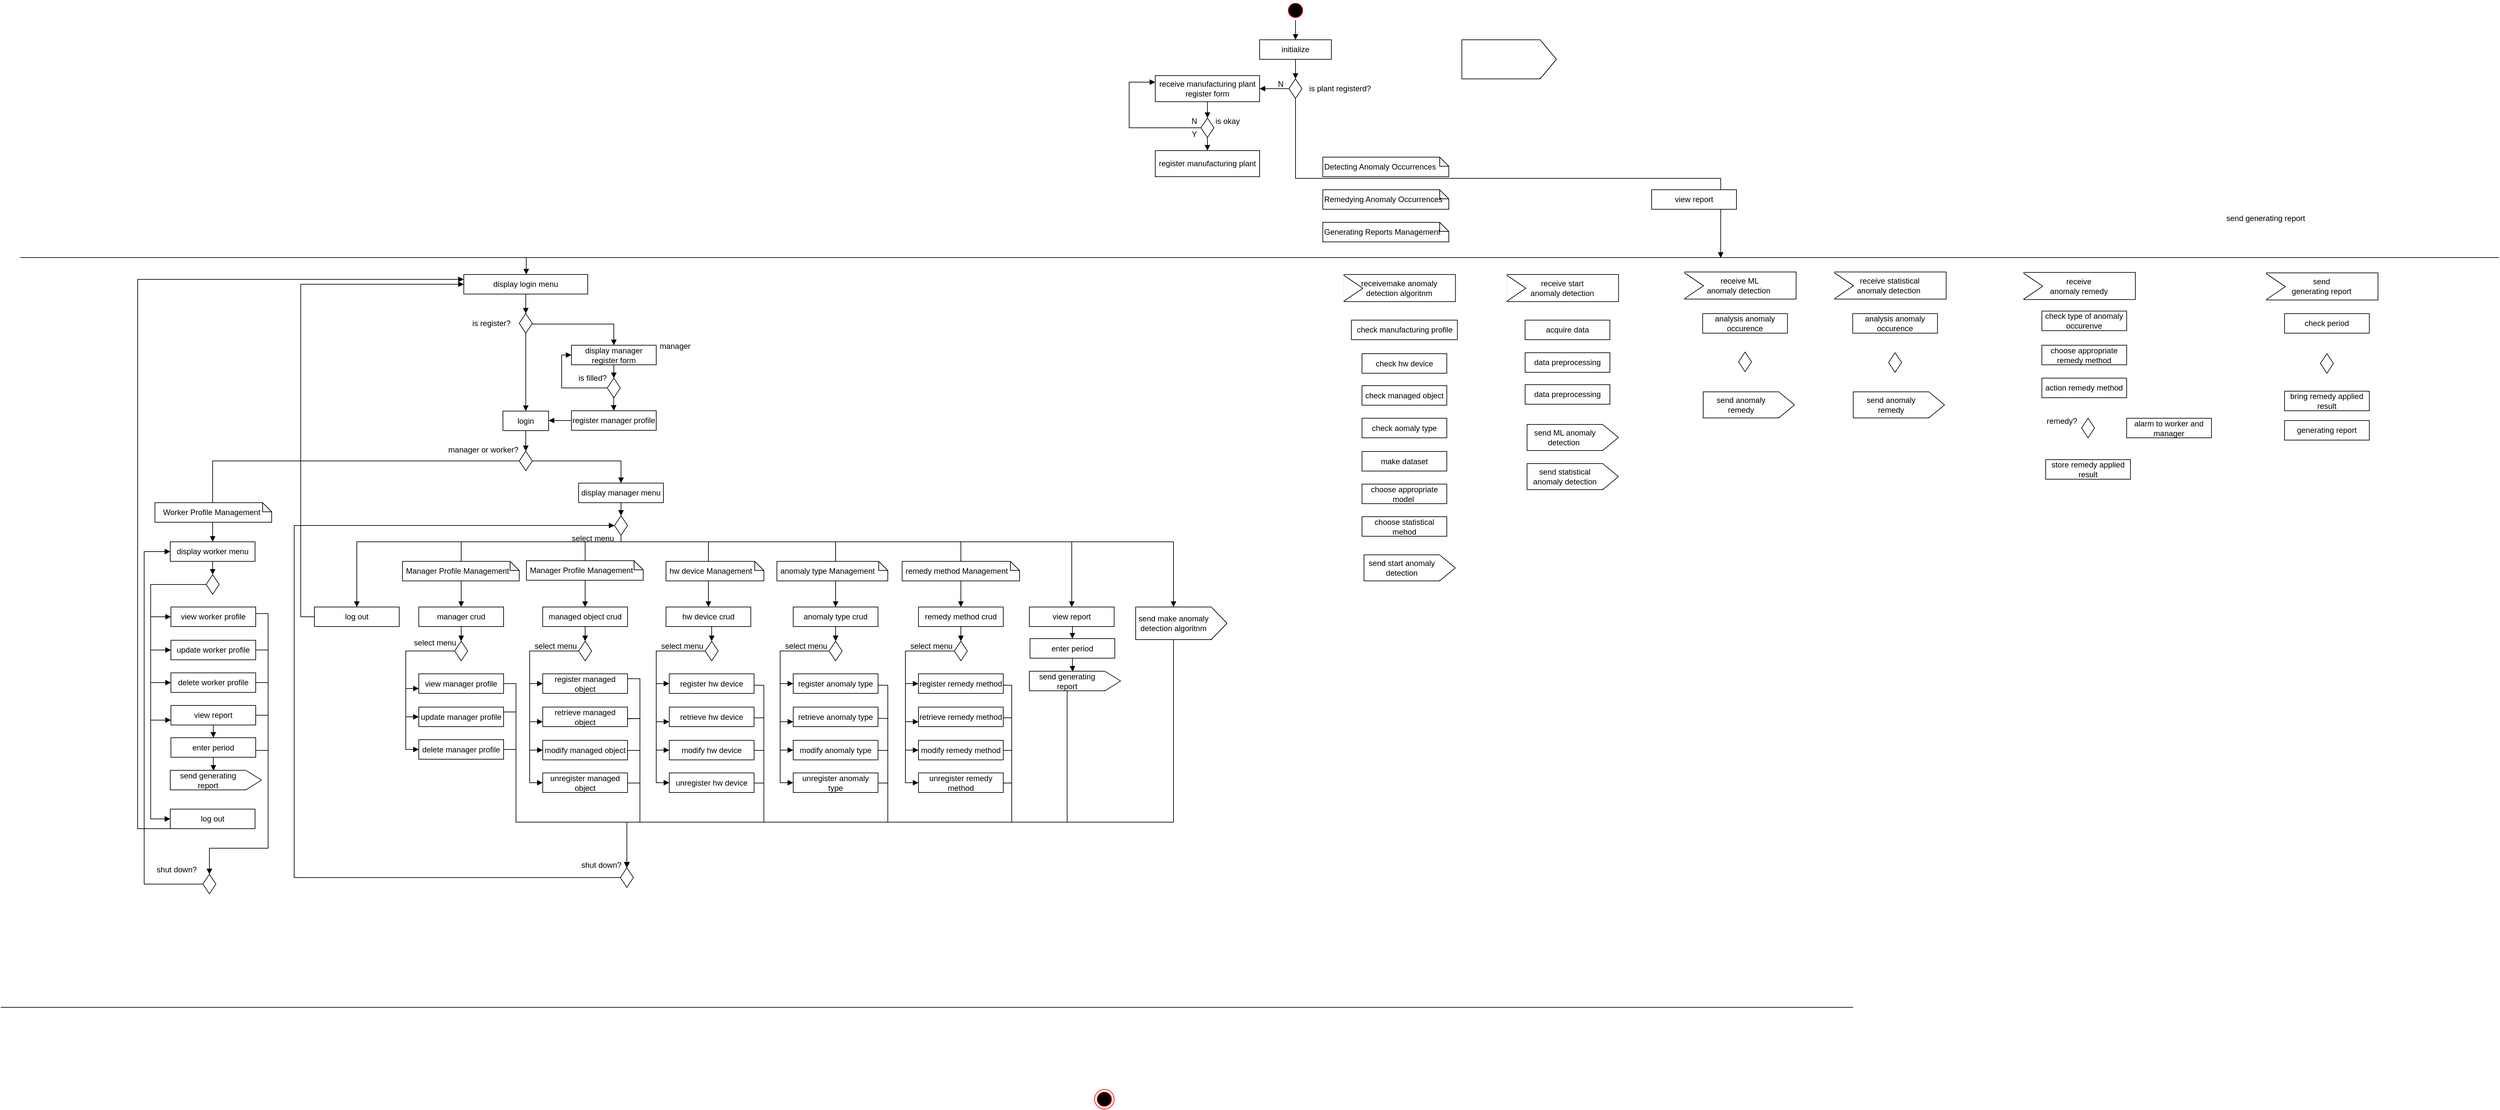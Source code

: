 <mxfile version="21.1.1" type="github">
  <diagram name="Page-1" id="0783ab3e-0a74-02c8-0abd-f7b4e66b4bec">
    <mxGraphModel dx="3383" dy="2787" grid="1" gridSize="10" guides="1" tooltips="1" connect="1" arrows="1" fold="1" page="1" pageScale="1" pageWidth="850" pageHeight="1100" background="none" math="0" shadow="0">
      <root>
        <mxCell id="0" />
        <mxCell id="1" parent="0" />
        <mxCell id="o4eWTq-BV1PpkTGMYe8c-1" value="" style="line;strokeWidth=1;fillColor=none;align=left;verticalAlign=middle;spacingTop=-1;spacingLeft=3;spacingRight=3;rotatable=0;labelPosition=right;points=[];portConstraint=eastwest;strokeColor=inherit;" parent="1" vertex="1">
          <mxGeometry x="-1930" y="-870" width="3800" height="8" as="geometry" />
        </mxCell>
        <mxCell id="o4eWTq-BV1PpkTGMYe8c-42" value="" style="line;strokeWidth=1;fillColor=none;align=left;verticalAlign=middle;spacingTop=-1;spacingLeft=3;spacingRight=3;rotatable=0;labelPosition=right;points=[];portConstraint=eastwest;strokeColor=inherit;" parent="1" vertex="1">
          <mxGeometry x="-1960" y="280" width="2840" height="8" as="geometry" />
        </mxCell>
        <mxCell id="o4eWTq-BV1PpkTGMYe8c-76" value="" style="ellipse;html=1;shape=startState;fillColor=#000000;strokeColor=#ff0000;" parent="1" vertex="1">
          <mxGeometry x="10" y="-1260" width="30" height="30" as="geometry" />
        </mxCell>
        <mxCell id="o4eWTq-BV1PpkTGMYe8c-78" value="" style="ellipse;html=1;shape=endState;fillColor=#000000;strokeColor=#ff0000;" parent="1" vertex="1">
          <mxGeometry x="-283" y="410" width="30" height="30" as="geometry" />
        </mxCell>
        <mxCell id="ijbx-1r0AyTPYO9ze0CY-5" value="" style="group" vertex="1" connectable="0" parent="1">
          <mxGeometry x="280" y="-1200" width="145" height="60" as="geometry" />
        </mxCell>
        <mxCell id="ijbx-1r0AyTPYO9ze0CY-1" value="" style="rounded=0;whiteSpace=wrap;html=1;" vertex="1" parent="ijbx-1r0AyTPYO9ze0CY-5">
          <mxGeometry width="120" height="60" as="geometry" />
        </mxCell>
        <mxCell id="ijbx-1r0AyTPYO9ze0CY-2" value="" style="endArrow=none;html=1;rounded=0;entryX=1;entryY=0;entryDx=0;entryDy=0;" edge="1" parent="ijbx-1r0AyTPYO9ze0CY-5" target="ijbx-1r0AyTPYO9ze0CY-1">
          <mxGeometry width="50" height="50" relative="1" as="geometry">
            <mxPoint x="145" y="30" as="sourcePoint" />
            <mxPoint x="65" y="-20" as="targetPoint" />
          </mxGeometry>
        </mxCell>
        <mxCell id="ijbx-1r0AyTPYO9ze0CY-3" value="" style="endArrow=none;html=1;rounded=0;entryX=1;entryY=1;entryDx=0;entryDy=0;" edge="1" parent="ijbx-1r0AyTPYO9ze0CY-5" target="ijbx-1r0AyTPYO9ze0CY-1">
          <mxGeometry width="50" height="50" relative="1" as="geometry">
            <mxPoint x="145" y="30" as="sourcePoint" />
            <mxPoint x="128" y="10" as="targetPoint" />
          </mxGeometry>
        </mxCell>
        <mxCell id="ijbx-1r0AyTPYO9ze0CY-4" value="" style="endArrow=none;html=1;rounded=0;entryX=1;entryY=0;entryDx=0;entryDy=0;strokeColor=#ffffff;exitX=1;exitY=0.935;exitDx=0;exitDy=0;exitPerimeter=0;strokeWidth=2;" edge="1" parent="ijbx-1r0AyTPYO9ze0CY-5">
          <mxGeometry width="50" height="50" relative="1" as="geometry">
            <mxPoint x="120" y="58.1" as="sourcePoint" />
            <mxPoint x="120" y="1" as="targetPoint" />
          </mxGeometry>
        </mxCell>
        <mxCell id="ijbx-1r0AyTPYO9ze0CY-6" value="" style="group" vertex="1" connectable="0" parent="1">
          <mxGeometry x="80" y="-830" width="200" height="80" as="geometry" />
        </mxCell>
        <mxCell id="ijbx-1r0AyTPYO9ze0CY-7" value="" style="group" vertex="1" connectable="0" parent="ijbx-1r0AyTPYO9ze0CY-6">
          <mxGeometry x="17.77" y="-10" width="188.35" height="60" as="geometry" />
        </mxCell>
        <mxCell id="ijbx-1r0AyTPYO9ze0CY-412" value="" style="group" vertex="1" connectable="0" parent="ijbx-1r0AyTPYO9ze0CY-7">
          <mxGeometry x="-15.039" y="-3.849" width="203.389" height="48.432" as="geometry" />
        </mxCell>
        <mxCell id="ijbx-1r0AyTPYO9ze0CY-8" value="receivemake anomaly &lt;br&gt;detection algoritnm" style="rounded=0;whiteSpace=wrap;html=1;" vertex="1" parent="ijbx-1r0AyTPYO9ze0CY-412">
          <mxGeometry x="15.037" y="3.85" width="172.463" height="41.59" as="geometry" />
        </mxCell>
        <mxCell id="ijbx-1r0AyTPYO9ze0CY-14" value="" style="triangle;whiteSpace=wrap;html=1;" vertex="1" parent="ijbx-1r0AyTPYO9ze0CY-412">
          <mxGeometry x="15.4" y="4.542" width="30.079" height="40.893" as="geometry" />
        </mxCell>
        <mxCell id="ijbx-1r0AyTPYO9ze0CY-15" value="" style="line;strokeWidth=2;direction=south;html=1;perimeter=backbonePerimeter;points=[];outlineConnect=0;strokeColor=#ffffff;" vertex="1" parent="ijbx-1r0AyTPYO9ze0CY-412">
          <mxGeometry width="30.078" height="48.432" as="geometry" />
        </mxCell>
        <mxCell id="ijbx-1r0AyTPYO9ze0CY-417" value="check manufacturing profile" style="html=1;whiteSpace=wrap;" vertex="1" parent="ijbx-1r0AyTPYO9ze0CY-6">
          <mxGeometry x="30.695" y="60" width="162.5" height="30" as="geometry" />
        </mxCell>
        <mxCell id="ijbx-1r0AyTPYO9ze0CY-90" value="is plant registerd?" style="text;strokeColor=none;fillColor=none;align=left;verticalAlign=middle;spacingLeft=4;spacingRight=4;overflow=hidden;points=[[0,0.5],[1,0.5]];portConstraint=eastwest;rotatable=0;whiteSpace=wrap;html=1;" vertex="1" parent="1">
          <mxGeometry x="40" y="-1140" width="145" height="30" as="geometry" />
        </mxCell>
        <mxCell id="ijbx-1r0AyTPYO9ze0CY-91" value="initialize" style="html=1;whiteSpace=wrap;" vertex="1" parent="1">
          <mxGeometry x="-30" y="-1200" width="110" height="30" as="geometry" />
        </mxCell>
        <mxCell id="ijbx-1r0AyTPYO9ze0CY-104" value="" style="rhombus;whiteSpace=wrap;html=1;" vertex="1" parent="1">
          <mxGeometry x="15" y="-1140" width="20" height="30" as="geometry" />
        </mxCell>
        <mxCell id="ijbx-1r0AyTPYO9ze0CY-109" value="" style="html=1;verticalAlign=bottom;endArrow=block;edgeStyle=elbowEdgeStyle;elbow=vertical;curved=0;rounded=0;exitX=0.5;exitY=1;exitDx=0;exitDy=0;entryX=0.5;entryY=0;entryDx=0;entryDy=0;" edge="1" parent="1" source="ijbx-1r0AyTPYO9ze0CY-91" target="ijbx-1r0AyTPYO9ze0CY-104">
          <mxGeometry x="-0.002" width="80" relative="1" as="geometry">
            <mxPoint x="-153" y="-856" as="sourcePoint" />
            <mxPoint x="-60" y="-990" as="targetPoint" />
            <mxPoint as="offset" />
          </mxGeometry>
        </mxCell>
        <mxCell id="ijbx-1r0AyTPYO9ze0CY-110" value="" style="html=1;verticalAlign=bottom;endArrow=block;edgeStyle=elbowEdgeStyle;elbow=vertical;curved=0;rounded=0;exitX=0.5;exitY=1;exitDx=0;exitDy=0;entryX=0.5;entryY=0;entryDx=0;entryDy=0;" edge="1" parent="1" source="o4eWTq-BV1PpkTGMYe8c-76" target="ijbx-1r0AyTPYO9ze0CY-91">
          <mxGeometry x="-0.002" width="80" relative="1" as="geometry">
            <mxPoint x="35" y="-1160" as="sourcePoint" />
            <mxPoint x="35" y="-1130" as="targetPoint" />
            <mxPoint as="offset" />
          </mxGeometry>
        </mxCell>
        <mxCell id="ijbx-1r0AyTPYO9ze0CY-111" value="receive manufacturing plant register form" style="html=1;whiteSpace=wrap;" vertex="1" parent="1">
          <mxGeometry x="-190" y="-1145" width="160" height="40" as="geometry" />
        </mxCell>
        <mxCell id="ijbx-1r0AyTPYO9ze0CY-112" value="" style="html=1;verticalAlign=bottom;endArrow=block;edgeStyle=elbowEdgeStyle;elbow=vertical;curved=0;rounded=0;exitX=0;exitY=0.5;exitDx=0;exitDy=0;entryX=1;entryY=0.5;entryDx=0;entryDy=0;" edge="1" parent="1" source="ijbx-1r0AyTPYO9ze0CY-104" target="ijbx-1r0AyTPYO9ze0CY-111">
          <mxGeometry x="-0.002" width="80" relative="1" as="geometry">
            <mxPoint x="35" y="-1160" as="sourcePoint" />
            <mxPoint x="35" y="-1130" as="targetPoint" />
            <mxPoint as="offset" />
          </mxGeometry>
        </mxCell>
        <mxCell id="ijbx-1r0AyTPYO9ze0CY-113" value="" style="rhombus;whiteSpace=wrap;html=1;" vertex="1" parent="1">
          <mxGeometry x="-120" y="-1080" width="20" height="30" as="geometry" />
        </mxCell>
        <mxCell id="ijbx-1r0AyTPYO9ze0CY-114" value="" style="html=1;verticalAlign=bottom;endArrow=block;edgeStyle=elbowEdgeStyle;elbow=vertical;curved=0;rounded=0;exitX=0.5;exitY=1;exitDx=0;exitDy=0;entryX=0.5;entryY=0;entryDx=0;entryDy=0;" edge="1" parent="1" source="ijbx-1r0AyTPYO9ze0CY-111" target="ijbx-1r0AyTPYO9ze0CY-113">
          <mxGeometry x="-0.002" width="80" relative="1" as="geometry">
            <mxPoint x="25" y="-1115" as="sourcePoint" />
            <mxPoint x="-20" y="-1115" as="targetPoint" />
            <mxPoint as="offset" />
          </mxGeometry>
        </mxCell>
        <mxCell id="ijbx-1r0AyTPYO9ze0CY-115" value="" style="html=1;verticalAlign=bottom;endArrow=block;edgeStyle=elbowEdgeStyle;elbow=vertical;curved=0;rounded=0;exitX=0;exitY=0.5;exitDx=0;exitDy=0;entryX=0;entryY=0.25;entryDx=0;entryDy=0;" edge="1" parent="1" source="ijbx-1r0AyTPYO9ze0CY-113" target="ijbx-1r0AyTPYO9ze0CY-111">
          <mxGeometry x="-0.002" width="80" relative="1" as="geometry">
            <mxPoint x="-100" y="-1095" as="sourcePoint" />
            <mxPoint x="-100" y="-1070" as="targetPoint" />
            <mxPoint as="offset" />
            <Array as="points">
              <mxPoint x="-230" y="-1070" />
              <mxPoint x="-160" y="-1070" />
            </Array>
          </mxGeometry>
        </mxCell>
        <mxCell id="ijbx-1r0AyTPYO9ze0CY-116" value="is okay" style="text;html=1;strokeColor=none;fillColor=none;align=center;verticalAlign=middle;whiteSpace=wrap;rounded=0;" vertex="1" parent="1">
          <mxGeometry x="-109" y="-1090" width="60" height="30" as="geometry" />
        </mxCell>
        <mxCell id="ijbx-1r0AyTPYO9ze0CY-117" value="N" style="text;html=1;strokeColor=none;fillColor=none;align=center;verticalAlign=middle;whiteSpace=wrap;rounded=0;" vertex="1" parent="1">
          <mxGeometry x="-160" y="-1090" width="60" height="30" as="geometry" />
        </mxCell>
        <mxCell id="ijbx-1r0AyTPYO9ze0CY-118" value="Y" style="text;html=1;strokeColor=none;fillColor=none;align=center;verticalAlign=middle;whiteSpace=wrap;rounded=0;" vertex="1" parent="1">
          <mxGeometry x="-160" y="-1070" width="60" height="30" as="geometry" />
        </mxCell>
        <mxCell id="ijbx-1r0AyTPYO9ze0CY-119" value="register manufacturing plant" style="html=1;whiteSpace=wrap;" vertex="1" parent="1">
          <mxGeometry x="-190" y="-1030" width="160" height="40" as="geometry" />
        </mxCell>
        <mxCell id="ijbx-1r0AyTPYO9ze0CY-120" value="" style="html=1;verticalAlign=bottom;endArrow=block;edgeStyle=elbowEdgeStyle;elbow=vertical;curved=0;rounded=0;entryX=0.5;entryY=0;entryDx=0;entryDy=0;" edge="1" parent="1" target="ijbx-1r0AyTPYO9ze0CY-119">
          <mxGeometry x="-0.002" width="80" relative="1" as="geometry">
            <mxPoint x="-110" y="-1050" as="sourcePoint" />
            <mxPoint x="-100" y="-1070" as="targetPoint" />
            <mxPoint as="offset" />
          </mxGeometry>
        </mxCell>
        <mxCell id="ijbx-1r0AyTPYO9ze0CY-121" value="N" style="text;html=1;strokeColor=none;fillColor=none;align=center;verticalAlign=middle;whiteSpace=wrap;rounded=0;" vertex="1" parent="1">
          <mxGeometry x="-15" y="-1145" width="35" height="25" as="geometry" />
        </mxCell>
        <mxCell id="ijbx-1r0AyTPYO9ze0CY-123" value="" style="html=1;verticalAlign=bottom;endArrow=block;edgeStyle=elbowEdgeStyle;elbow=vertical;curved=0;rounded=0;entryX=0.686;entryY=0.564;entryDx=0;entryDy=0;exitX=0.5;exitY=1;exitDx=0;exitDy=0;entryPerimeter=0;" edge="1" parent="1" source="ijbx-1r0AyTPYO9ze0CY-104" target="o4eWTq-BV1PpkTGMYe8c-1">
          <mxGeometry x="-0.002" width="80" relative="1" as="geometry">
            <mxPoint x="-100" y="-1040" as="sourcePoint" />
            <mxPoint x="-100" y="-1020" as="targetPoint" />
            <mxPoint as="offset" />
          </mxGeometry>
        </mxCell>
        <mxCell id="ijbx-1r0AyTPYO9ze0CY-162" value="display login menu" style="html=1;whiteSpace=wrap;" vertex="1" parent="1">
          <mxGeometry x="-1250" y="-840" width="190" height="30" as="geometry" />
        </mxCell>
        <mxCell id="ijbx-1r0AyTPYO9ze0CY-163" value="" style="html=1;verticalAlign=bottom;endArrow=block;edgeStyle=elbowEdgeStyle;elbow=vertical;curved=0;rounded=0;exitX=0.195;exitY=0.512;exitDx=0;exitDy=0;exitPerimeter=0;entryX=0.5;entryY=0;entryDx=0;entryDy=0;" edge="1" parent="1" target="ijbx-1r0AyTPYO9ze0CY-162">
          <mxGeometry x="-0.002" width="80" relative="1" as="geometry">
            <mxPoint x="-1154.25" y="-865.904" as="sourcePoint" />
            <mxPoint x="-196" y="-830" as="targetPoint" />
            <mxPoint as="offset" />
            <Array as="points">
              <mxPoint x="-1150" y="-840" />
              <mxPoint x="-1150" y="-850" />
            </Array>
          </mxGeometry>
        </mxCell>
        <mxCell id="ijbx-1r0AyTPYO9ze0CY-164" value="" style="html=1;verticalAlign=bottom;endArrow=block;edgeStyle=elbowEdgeStyle;elbow=vertical;curved=0;rounded=0;exitX=0.5;exitY=1;exitDx=0;exitDy=0;entryX=0.5;entryY=0;entryDx=0;entryDy=0;" edge="1" parent="1" source="ijbx-1r0AyTPYO9ze0CY-162" target="ijbx-1r0AyTPYO9ze0CY-169">
          <mxGeometry x="-0.002" width="80" relative="1" as="geometry">
            <mxPoint x="-1144" y="-856" as="sourcePoint" />
            <mxPoint x="-1155" y="-790" as="targetPoint" />
            <mxPoint as="offset" />
            <Array as="points" />
          </mxGeometry>
        </mxCell>
        <mxCell id="ijbx-1r0AyTPYO9ze0CY-165" value="login" style="html=1;whiteSpace=wrap;" vertex="1" parent="1">
          <mxGeometry x="-1190" y="-630.5" width="70" height="30" as="geometry" />
        </mxCell>
        <mxCell id="ijbx-1r0AyTPYO9ze0CY-166" value="" style="html=1;verticalAlign=bottom;endArrow=block;edgeStyle=elbowEdgeStyle;elbow=vertical;curved=0;rounded=0;entryX=0.5;entryY=0;entryDx=0;entryDy=0;exitX=0.5;exitY=1;exitDx=0;exitDy=0;" edge="1" parent="1" source="ijbx-1r0AyTPYO9ze0CY-169" target="ijbx-1r0AyTPYO9ze0CY-165">
          <mxGeometry x="-0.002" width="80" relative="1" as="geometry">
            <mxPoint x="-1155" y="-740" as="sourcePoint" />
            <mxPoint x="-1145" y="-780" as="targetPoint" />
            <mxPoint as="offset" />
            <Array as="points" />
          </mxGeometry>
        </mxCell>
        <mxCell id="ijbx-1r0AyTPYO9ze0CY-167" value="is register?" style="text;html=1;strokeColor=none;fillColor=none;align=center;verticalAlign=middle;whiteSpace=wrap;rounded=0;" vertex="1" parent="1">
          <mxGeometry x="-1240" y="-780" width="65" height="30" as="geometry" />
        </mxCell>
        <mxCell id="ijbx-1r0AyTPYO9ze0CY-168" value="" style="html=1;verticalAlign=bottom;endArrow=block;edgeStyle=elbowEdgeStyle;elbow=vertical;curved=0;rounded=0;entryX=0.5;entryY=0;entryDx=0;entryDy=0;" edge="1" parent="1" target="ijbx-1r0AyTPYO9ze0CY-174">
          <mxGeometry x="-0.002" width="80" relative="1" as="geometry">
            <mxPoint x="-1150" y="-764" as="sourcePoint" />
            <mxPoint x="-1030" y="-765" as="targetPoint" />
            <mxPoint as="offset" />
            <Array as="points">
              <mxPoint x="-1080" y="-764" />
            </Array>
          </mxGeometry>
        </mxCell>
        <mxCell id="ijbx-1r0AyTPYO9ze0CY-169" value="" style="rhombus;whiteSpace=wrap;html=1;" vertex="1" parent="1">
          <mxGeometry x="-1165" y="-780" width="20" height="30" as="geometry" />
        </mxCell>
        <mxCell id="ijbx-1r0AyTPYO9ze0CY-174" value="display manager register form" style="html=1;whiteSpace=wrap;" vertex="1" parent="1">
          <mxGeometry x="-1085" y="-731.5" width="130" height="30" as="geometry" />
        </mxCell>
        <mxCell id="ijbx-1r0AyTPYO9ze0CY-175" value="register manager profile" style="html=1;whiteSpace=wrap;" vertex="1" parent="1">
          <mxGeometry x="-1085" y="-631" width="130" height="30" as="geometry" />
        </mxCell>
        <mxCell id="ijbx-1r0AyTPYO9ze0CY-176" value="" style="rhombus;whiteSpace=wrap;html=1;" vertex="1" parent="1">
          <mxGeometry x="-1030" y="-681" width="20" height="30" as="geometry" />
        </mxCell>
        <mxCell id="ijbx-1r0AyTPYO9ze0CY-177" value="is filled?" style="text;html=1;strokeColor=none;fillColor=none;align=center;verticalAlign=middle;whiteSpace=wrap;rounded=0;" vertex="1" parent="1">
          <mxGeometry x="-1085" y="-691" width="65" height="20" as="geometry" />
        </mxCell>
        <mxCell id="ijbx-1r0AyTPYO9ze0CY-178" value="" style="html=1;verticalAlign=bottom;endArrow=block;edgeStyle=elbowEdgeStyle;elbow=vertical;curved=0;rounded=0;exitX=0.5;exitY=1;exitDx=0;exitDy=0;entryX=0.5;entryY=0;entryDx=0;entryDy=0;" edge="1" parent="1" source="ijbx-1r0AyTPYO9ze0CY-174" target="ijbx-1r0AyTPYO9ze0CY-176">
          <mxGeometry x="-0.002" width="80" relative="1" as="geometry">
            <mxPoint x="-1145" y="-971" as="sourcePoint" />
            <mxPoint x="-1021" y="-681" as="targetPoint" />
            <mxPoint as="offset" />
            <Array as="points" />
          </mxGeometry>
        </mxCell>
        <mxCell id="ijbx-1r0AyTPYO9ze0CY-179" value="" style="html=1;verticalAlign=bottom;endArrow=block;edgeStyle=elbowEdgeStyle;elbow=vertical;curved=0;rounded=0;exitX=0.487;exitY=0.949;exitDx=0;exitDy=0;entryX=0.5;entryY=0;entryDx=0;entryDy=0;exitPerimeter=0;" edge="1" parent="1" source="ijbx-1r0AyTPYO9ze0CY-176" target="ijbx-1r0AyTPYO9ze0CY-175">
          <mxGeometry x="-0.002" width="80" relative="1" as="geometry">
            <mxPoint x="-1010" y="-691" as="sourcePoint" />
            <mxPoint x="-1010" y="-671" as="targetPoint" />
            <mxPoint as="offset" />
            <Array as="points" />
          </mxGeometry>
        </mxCell>
        <mxCell id="ijbx-1r0AyTPYO9ze0CY-180" value="" style="html=1;verticalAlign=bottom;endArrow=block;edgeStyle=elbowEdgeStyle;elbow=vertical;curved=0;rounded=0;exitX=0;exitY=0.5;exitDx=0;exitDy=0;entryX=0;entryY=0.5;entryDx=0;entryDy=0;" edge="1" parent="1" source="ijbx-1r0AyTPYO9ze0CY-176" target="ijbx-1r0AyTPYO9ze0CY-174">
          <mxGeometry x="-0.002" width="80" relative="1" as="geometry">
            <mxPoint x="-1010" y="-643" as="sourcePoint" />
            <mxPoint x="-1010" y="-621" as="targetPoint" />
            <mxPoint as="offset" />
            <Array as="points">
              <mxPoint x="-1100" y="-691" />
              <mxPoint x="-1060" y="-661" />
            </Array>
          </mxGeometry>
        </mxCell>
        <mxCell id="ijbx-1r0AyTPYO9ze0CY-189" value="manager" style="text;html=1;strokeColor=none;fillColor=none;align=center;verticalAlign=middle;whiteSpace=wrap;rounded=0;" vertex="1" parent="1">
          <mxGeometry x="-946" y="-740" width="40" height="20" as="geometry" />
        </mxCell>
        <mxCell id="ijbx-1r0AyTPYO9ze0CY-192" value="" style="html=1;verticalAlign=bottom;endArrow=block;edgeStyle=elbowEdgeStyle;elbow=vertical;curved=0;rounded=0;exitX=0;exitY=0.5;exitDx=0;exitDy=0;" edge="1" parent="1" source="ijbx-1r0AyTPYO9ze0CY-175">
          <mxGeometry x="-0.002" width="80" relative="1" as="geometry">
            <mxPoint x="-1145" y="-740" as="sourcePoint" />
            <mxPoint x="-1120" y="-616" as="targetPoint" />
            <mxPoint as="offset" />
            <Array as="points" />
          </mxGeometry>
        </mxCell>
        <mxCell id="ijbx-1r0AyTPYO9ze0CY-193" value="" style="rhombus;whiteSpace=wrap;html=1;" vertex="1" parent="1">
          <mxGeometry x="-1165" y="-569" width="20" height="30" as="geometry" />
        </mxCell>
        <mxCell id="ijbx-1r0AyTPYO9ze0CY-194" value="" style="html=1;verticalAlign=bottom;endArrow=block;edgeStyle=elbowEdgeStyle;elbow=vertical;curved=0;rounded=0;entryX=0.5;entryY=0;entryDx=0;entryDy=0;" edge="1" parent="1" target="ijbx-1r0AyTPYO9ze0CY-193">
          <mxGeometry x="-0.002" width="80" relative="1" as="geometry">
            <mxPoint x="-1155" y="-600" as="sourcePoint" />
            <mxPoint x="-1145" y="-770" as="targetPoint" />
            <mxPoint as="offset" />
            <Array as="points" />
          </mxGeometry>
        </mxCell>
        <mxCell id="ijbx-1r0AyTPYO9ze0CY-196" value="manager or worker?" style="text;html=1;strokeColor=none;fillColor=none;align=center;verticalAlign=middle;whiteSpace=wrap;rounded=0;" vertex="1" parent="1">
          <mxGeometry x="-1275" y="-586" width="110" height="30" as="geometry" />
        </mxCell>
        <mxCell id="ijbx-1r0AyTPYO9ze0CY-198" value="display manager menu" style="html=1;whiteSpace=wrap;" vertex="1" parent="1">
          <mxGeometry x="-1074" y="-520" width="130" height="30" as="geometry" />
        </mxCell>
        <mxCell id="ijbx-1r0AyTPYO9ze0CY-199" value="" style="html=1;verticalAlign=bottom;endArrow=block;edgeStyle=elbowEdgeStyle;elbow=vertical;curved=0;rounded=0;exitX=0;exitY=0.5;exitDx=0;exitDy=0;entryX=0.5;entryY=0;entryDx=0;entryDy=0;" edge="1" parent="1" source="ijbx-1r0AyTPYO9ze0CY-193" target="ijbx-1r0AyTPYO9ze0CY-197">
          <mxGeometry x="-0.002" width="80" relative="1" as="geometry">
            <mxPoint x="-1145" y="-590" as="sourcePoint" />
            <mxPoint x="-1145" y="-559" as="targetPoint" />
            <mxPoint as="offset" />
            <Array as="points">
              <mxPoint x="-1210" y="-554" />
            </Array>
          </mxGeometry>
        </mxCell>
        <mxCell id="ijbx-1r0AyTPYO9ze0CY-200" value="" style="html=1;verticalAlign=bottom;endArrow=block;edgeStyle=elbowEdgeStyle;elbow=vertical;curved=0;rounded=0;exitX=1;exitY=0.5;exitDx=0;exitDy=0;entryX=0.5;entryY=0;entryDx=0;entryDy=0;" edge="1" parent="1" source="ijbx-1r0AyTPYO9ze0CY-193" target="ijbx-1r0AyTPYO9ze0CY-198">
          <mxGeometry x="-0.002" width="80" relative="1" as="geometry">
            <mxPoint x="-1145" y="-529" as="sourcePoint" />
            <mxPoint x="-1245" y="-490" as="targetPoint" />
            <mxPoint as="offset" />
            <Array as="points">
              <mxPoint x="-1100" y="-554" />
            </Array>
          </mxGeometry>
        </mxCell>
        <mxCell id="ijbx-1r0AyTPYO9ze0CY-220" value="" style="rhombus;whiteSpace=wrap;html=1;" vertex="1" parent="1">
          <mxGeometry x="-1019" y="-470" width="20" height="30" as="geometry" />
        </mxCell>
        <mxCell id="ijbx-1r0AyTPYO9ze0CY-221" value="" style="html=1;verticalAlign=bottom;endArrow=block;edgeStyle=elbowEdgeStyle;elbow=vertical;curved=0;rounded=0;entryX=0.5;entryY=0;entryDx=0;entryDy=0;" edge="1" parent="1" target="ijbx-1r0AyTPYO9ze0CY-220">
          <mxGeometry x="-0.002" width="80" relative="1" as="geometry">
            <mxPoint x="-1009" y="-490" as="sourcePoint" />
            <mxPoint x="-899" y="-579" as="targetPoint" />
            <mxPoint as="offset" />
            <Array as="points" />
          </mxGeometry>
        </mxCell>
        <mxCell id="ijbx-1r0AyTPYO9ze0CY-244" value="view report" style="html=1;whiteSpace=wrap;" vertex="1" parent="1">
          <mxGeometry x="-383" y="-330" width="130" height="30" as="geometry" />
        </mxCell>
        <mxCell id="ijbx-1r0AyTPYO9ze0CY-248" value="" style="html=1;verticalAlign=bottom;endArrow=block;edgeStyle=elbowEdgeStyle;elbow=vertical;curved=0;rounded=0;exitX=0.5;exitY=1;exitDx=0;exitDy=0;entryX=0.5;entryY=0;entryDx=0;entryDy=0;" edge="1" parent="1" source="ijbx-1r0AyTPYO9ze0CY-220" target="ijbx-1r0AyTPYO9ze0CY-239">
          <mxGeometry x="-0.002" width="80" relative="1" as="geometry">
            <mxPoint x="-1094" y="-544" as="sourcePoint" />
            <mxPoint x="-999" y="-510" as="targetPoint" />
            <mxPoint as="offset" />
            <Array as="points">
              <mxPoint x="-1189" y="-430" />
            </Array>
          </mxGeometry>
        </mxCell>
        <mxCell id="ijbx-1r0AyTPYO9ze0CY-251" value="select menu" style="text;html=1;strokeColor=none;fillColor=none;align=center;verticalAlign=middle;whiteSpace=wrap;rounded=0;" vertex="1" parent="1">
          <mxGeometry x="-1097.5" y="-440" width="90" height="10.5" as="geometry" />
        </mxCell>
        <mxCell id="ijbx-1r0AyTPYO9ze0CY-293" value="select menu" style="text;html=1;strokeColor=none;fillColor=none;align=center;verticalAlign=middle;whiteSpace=wrap;rounded=0;" vertex="1" parent="1">
          <mxGeometry x="-770" y="-280.5" width="90" height="20.5" as="geometry" />
        </mxCell>
        <mxCell id="ijbx-1r0AyTPYO9ze0CY-307" value="" style="group" vertex="1" connectable="0" parent="1">
          <mxGeometry x="-383" y="-231.5" width="140" height="30" as="geometry" />
        </mxCell>
        <mxCell id="ijbx-1r0AyTPYO9ze0CY-308" value="send generating report" style="rounded=0;whiteSpace=wrap;html=1;" vertex="1" parent="ijbx-1r0AyTPYO9ze0CY-307">
          <mxGeometry width="115.862" height="30" as="geometry" />
        </mxCell>
        <mxCell id="ijbx-1r0AyTPYO9ze0CY-309" value="" style="endArrow=none;html=1;rounded=0;entryX=1;entryY=0;entryDx=0;entryDy=0;" edge="1" parent="ijbx-1r0AyTPYO9ze0CY-307" target="ijbx-1r0AyTPYO9ze0CY-308">
          <mxGeometry width="50" height="50" relative="1" as="geometry">
            <mxPoint x="140" y="15" as="sourcePoint" />
            <mxPoint x="62.759" y="-10" as="targetPoint" />
          </mxGeometry>
        </mxCell>
        <mxCell id="ijbx-1r0AyTPYO9ze0CY-310" value="" style="endArrow=none;html=1;rounded=0;entryX=1;entryY=1;entryDx=0;entryDy=0;" edge="1" parent="ijbx-1r0AyTPYO9ze0CY-307" target="ijbx-1r0AyTPYO9ze0CY-308">
          <mxGeometry width="50" height="50" relative="1" as="geometry">
            <mxPoint x="140" y="15" as="sourcePoint" />
            <mxPoint x="123.586" y="5" as="targetPoint" />
          </mxGeometry>
        </mxCell>
        <mxCell id="ijbx-1r0AyTPYO9ze0CY-311" value="" style="endArrow=none;html=1;rounded=0;entryX=1;entryY=0;entryDx=0;entryDy=0;strokeColor=#ffffff;exitX=1;exitY=0.935;exitDx=0;exitDy=0;exitPerimeter=0;strokeWidth=2;" edge="1" parent="ijbx-1r0AyTPYO9ze0CY-307">
          <mxGeometry width="50" height="50" relative="1" as="geometry">
            <mxPoint x="115.862" y="29.05" as="sourcePoint" />
            <mxPoint x="115.862" y="0.5" as="targetPoint" />
          </mxGeometry>
        </mxCell>
        <mxCell id="ijbx-1r0AyTPYO9ze0CY-312" value="enter period" style="html=1;whiteSpace=wrap;" vertex="1" parent="1">
          <mxGeometry x="-382" y="-281.5" width="130" height="30" as="geometry" />
        </mxCell>
        <mxCell id="ijbx-1r0AyTPYO9ze0CY-313" value="" style="html=1;verticalAlign=bottom;endArrow=block;edgeStyle=elbowEdgeStyle;elbow=vertical;curved=0;rounded=0;entryX=0.5;entryY=0;entryDx=0;entryDy=0;exitX=0.5;exitY=1;exitDx=0;exitDy=0;" edge="1" parent="1" target="ijbx-1r0AyTPYO9ze0CY-312">
          <mxGeometry x="-0.002" width="80" relative="1" as="geometry">
            <mxPoint x="-317" y="-300.5" as="sourcePoint" />
            <mxPoint x="-307" y="-520.5" as="targetPoint" />
            <mxPoint as="offset" />
            <Array as="points" />
          </mxGeometry>
        </mxCell>
        <mxCell id="ijbx-1r0AyTPYO9ze0CY-314" value="" style="html=1;verticalAlign=bottom;endArrow=block;edgeStyle=elbowEdgeStyle;elbow=vertical;curved=0;rounded=0;entryX=0.573;entryY=0.02;entryDx=0;entryDy=0;exitX=0.5;exitY=1;exitDx=0;exitDy=0;entryPerimeter=0;" edge="1" parent="1" source="ijbx-1r0AyTPYO9ze0CY-312" target="ijbx-1r0AyTPYO9ze0CY-308">
          <mxGeometry x="-0.002" width="80" relative="1" as="geometry">
            <mxPoint x="-307" y="-290.5" as="sourcePoint" />
            <mxPoint x="-307" y="-271.5" as="targetPoint" />
            <mxPoint as="offset" />
            <Array as="points">
              <mxPoint x="-322" y="-241.5" />
            </Array>
          </mxGeometry>
        </mxCell>
        <mxCell id="ijbx-1r0AyTPYO9ze0CY-316" value="" style="group" vertex="1" connectable="0" parent="1">
          <mxGeometry x="-578" y="-330" width="155" height="284.5" as="geometry" />
        </mxCell>
        <mxCell id="ijbx-1r0AyTPYO9ze0CY-242" value="remedy method crud" style="html=1;whiteSpace=wrap;" vertex="1" parent="ijbx-1r0AyTPYO9ze0CY-316">
          <mxGeometry x="25" width="130" height="30" as="geometry" />
        </mxCell>
        <mxCell id="ijbx-1r0AyTPYO9ze0CY-296" value="retrieve remedy method" style="html=1;whiteSpace=wrap;" vertex="1" parent="ijbx-1r0AyTPYO9ze0CY-316">
          <mxGeometry x="25" y="153.5" width="130" height="30" as="geometry" />
        </mxCell>
        <mxCell id="ijbx-1r0AyTPYO9ze0CY-297" value="modify remedy method" style="html=1;whiteSpace=wrap;" vertex="1" parent="ijbx-1r0AyTPYO9ze0CY-316">
          <mxGeometry x="25" y="204.5" width="130" height="30" as="geometry" />
        </mxCell>
        <mxCell id="ijbx-1r0AyTPYO9ze0CY-298" value="unregister remedy method" style="html=1;whiteSpace=wrap;" vertex="1" parent="ijbx-1r0AyTPYO9ze0CY-316">
          <mxGeometry x="25" y="254.5" width="130" height="30" as="geometry" />
        </mxCell>
        <mxCell id="ijbx-1r0AyTPYO9ze0CY-299" value="" style="rhombus;whiteSpace=wrap;html=1;" vertex="1" parent="ijbx-1r0AyTPYO9ze0CY-316">
          <mxGeometry x="80" y="52.5" width="20" height="30" as="geometry" />
        </mxCell>
        <mxCell id="ijbx-1r0AyTPYO9ze0CY-300" value="" style="html=1;verticalAlign=bottom;endArrow=block;edgeStyle=elbowEdgeStyle;elbow=vertical;curved=0;rounded=0;entryX=0.5;entryY=0;entryDx=0;entryDy=0;exitX=0.5;exitY=1;exitDx=0;exitDy=0;" edge="1" parent="ijbx-1r0AyTPYO9ze0CY-316" target="ijbx-1r0AyTPYO9ze0CY-299">
          <mxGeometry x="-0.002" width="80" relative="1" as="geometry">
            <mxPoint x="90" y="30" as="sourcePoint" />
            <mxPoint x="465" y="-48" as="targetPoint" />
            <mxPoint as="offset" />
            <Array as="points" />
          </mxGeometry>
        </mxCell>
        <mxCell id="ijbx-1r0AyTPYO9ze0CY-301" value="" style="html=1;verticalAlign=bottom;endArrow=block;edgeStyle=elbowEdgeStyle;elbow=vertical;curved=0;rounded=0;entryX=0;entryY=0.75;entryDx=0;entryDy=0;exitX=0;exitY=0.5;exitDx=0;exitDy=0;" edge="1" parent="ijbx-1r0AyTPYO9ze0CY-316" source="ijbx-1r0AyTPYO9ze0CY-299" target="ijbx-1r0AyTPYO9ze0CY-296">
          <mxGeometry x="-0.002" width="80" relative="1" as="geometry">
            <mxPoint x="100" y="40" as="sourcePoint" />
            <mxPoint x="100" y="63" as="targetPoint" />
            <mxPoint as="offset" />
            <Array as="points">
              <mxPoint x="5" y="92" />
              <mxPoint x="55" y="68" />
            </Array>
          </mxGeometry>
        </mxCell>
        <mxCell id="ijbx-1r0AyTPYO9ze0CY-302" value="" style="html=1;verticalAlign=bottom;endArrow=block;edgeStyle=elbowEdgeStyle;elbow=vertical;curved=0;rounded=0;entryX=0;entryY=0.5;entryDx=0;entryDy=0;exitX=0;exitY=0.5;exitDx=0;exitDy=0;" edge="1" parent="ijbx-1r0AyTPYO9ze0CY-316" source="ijbx-1r0AyTPYO9ze0CY-299" target="ijbx-1r0AyTPYO9ze0CY-297">
          <mxGeometry x="-0.002" width="80" relative="1" as="geometry">
            <mxPoint x="90" y="78" as="sourcePoint" />
            <mxPoint x="35" y="135" as="targetPoint" />
            <mxPoint as="offset" />
            <Array as="points">
              <mxPoint x="5" y="120" />
              <mxPoint x="65" y="78" />
            </Array>
          </mxGeometry>
        </mxCell>
        <mxCell id="ijbx-1r0AyTPYO9ze0CY-303" value="" style="html=1;verticalAlign=bottom;endArrow=block;edgeStyle=elbowEdgeStyle;elbow=vertical;curved=0;rounded=0;entryX=0;entryY=0.5;entryDx=0;entryDy=0;exitX=0;exitY=0.5;exitDx=0;exitDy=0;" edge="1" parent="ijbx-1r0AyTPYO9ze0CY-316" source="ijbx-1r0AyTPYO9ze0CY-299" target="ijbx-1r0AyTPYO9ze0CY-298">
          <mxGeometry x="-0.002" width="80" relative="1" as="geometry">
            <mxPoint x="90" y="78" as="sourcePoint" />
            <mxPoint x="35" y="179" as="targetPoint" />
            <mxPoint as="offset" />
            <Array as="points">
              <mxPoint x="5" y="150" />
              <mxPoint x="55" y="68" />
              <mxPoint x="75" y="88" />
            </Array>
          </mxGeometry>
        </mxCell>
        <mxCell id="ijbx-1r0AyTPYO9ze0CY-304" value="select menu" style="text;html=1;strokeColor=none;fillColor=none;align=center;verticalAlign=middle;whiteSpace=wrap;rounded=0;" vertex="1" parent="ijbx-1r0AyTPYO9ze0CY-316">
          <mxGeometry y="49.5" width="90" height="20.5" as="geometry" />
        </mxCell>
        <mxCell id="ijbx-1r0AyTPYO9ze0CY-305" value="register remedy method" style="html=1;whiteSpace=wrap;" vertex="1" parent="ijbx-1r0AyTPYO9ze0CY-316">
          <mxGeometry x="25" y="102.5" width="130" height="30" as="geometry" />
        </mxCell>
        <mxCell id="ijbx-1r0AyTPYO9ze0CY-306" value="" style="html=1;verticalAlign=bottom;endArrow=block;edgeStyle=elbowEdgeStyle;elbow=vertical;curved=0;rounded=0;entryX=0;entryY=0.5;entryDx=0;entryDy=0;exitX=0;exitY=0.5;exitDx=0;exitDy=0;" edge="1" parent="ijbx-1r0AyTPYO9ze0CY-316" source="ijbx-1r0AyTPYO9ze0CY-299" target="ijbx-1r0AyTPYO9ze0CY-305">
          <mxGeometry x="-0.002" width="80" relative="1" as="geometry">
            <mxPoint x="90" y="78" as="sourcePoint" />
            <mxPoint x="35" y="186" as="targetPoint" />
            <mxPoint as="offset" />
            <Array as="points">
              <mxPoint x="5" y="90" />
              <mxPoint x="50" y="68" />
              <mxPoint x="65" y="78" />
            </Array>
          </mxGeometry>
        </mxCell>
        <mxCell id="ijbx-1r0AyTPYO9ze0CY-317" value="" style="group" vertex="1" connectable="0" parent="1">
          <mxGeometry x="-765" y="-330" width="150" height="284.5" as="geometry" />
        </mxCell>
        <mxCell id="ijbx-1r0AyTPYO9ze0CY-241" value="anomaly type crud" style="html=1;whiteSpace=wrap;" vertex="1" parent="ijbx-1r0AyTPYO9ze0CY-317">
          <mxGeometry x="20" width="130" height="30" as="geometry" />
        </mxCell>
        <mxCell id="ijbx-1r0AyTPYO9ze0CY-285" value="retrieve anomaly type" style="html=1;whiteSpace=wrap;" vertex="1" parent="ijbx-1r0AyTPYO9ze0CY-317">
          <mxGeometry x="20" y="153.5" width="130" height="30" as="geometry" />
        </mxCell>
        <mxCell id="ijbx-1r0AyTPYO9ze0CY-286" value="modify anomaly type" style="html=1;whiteSpace=wrap;" vertex="1" parent="ijbx-1r0AyTPYO9ze0CY-317">
          <mxGeometry x="20" y="204.5" width="130" height="30" as="geometry" />
        </mxCell>
        <mxCell id="ijbx-1r0AyTPYO9ze0CY-287" value="unregister anomaly type" style="html=1;whiteSpace=wrap;" vertex="1" parent="ijbx-1r0AyTPYO9ze0CY-317">
          <mxGeometry x="20" y="254.5" width="130" height="30" as="geometry" />
        </mxCell>
        <mxCell id="ijbx-1r0AyTPYO9ze0CY-288" value="" style="rhombus;whiteSpace=wrap;html=1;" vertex="1" parent="ijbx-1r0AyTPYO9ze0CY-317">
          <mxGeometry x="75" y="52.5" width="20" height="30" as="geometry" />
        </mxCell>
        <mxCell id="ijbx-1r0AyTPYO9ze0CY-289" value="" style="html=1;verticalAlign=bottom;endArrow=block;edgeStyle=elbowEdgeStyle;elbow=vertical;curved=0;rounded=0;entryX=0.5;entryY=0;entryDx=0;entryDy=0;exitX=0.5;exitY=1;exitDx=0;exitDy=0;" edge="1" parent="ijbx-1r0AyTPYO9ze0CY-317" target="ijbx-1r0AyTPYO9ze0CY-288">
          <mxGeometry x="-0.002" width="80" relative="1" as="geometry">
            <mxPoint x="85" y="30" as="sourcePoint" />
            <mxPoint x="460" y="-48" as="targetPoint" />
            <mxPoint as="offset" />
            <Array as="points" />
          </mxGeometry>
        </mxCell>
        <mxCell id="ijbx-1r0AyTPYO9ze0CY-290" value="" style="html=1;verticalAlign=bottom;endArrow=block;edgeStyle=elbowEdgeStyle;elbow=vertical;curved=0;rounded=0;entryX=0;entryY=0.75;entryDx=0;entryDy=0;exitX=0;exitY=0.5;exitDx=0;exitDy=0;" edge="1" parent="ijbx-1r0AyTPYO9ze0CY-317" source="ijbx-1r0AyTPYO9ze0CY-288" target="ijbx-1r0AyTPYO9ze0CY-285">
          <mxGeometry x="-0.002" width="80" relative="1" as="geometry">
            <mxPoint x="95" y="40" as="sourcePoint" />
            <mxPoint x="95" y="63" as="targetPoint" />
            <mxPoint as="offset" />
            <Array as="points">
              <mxPoint y="92" />
              <mxPoint x="50" y="68" />
            </Array>
          </mxGeometry>
        </mxCell>
        <mxCell id="ijbx-1r0AyTPYO9ze0CY-291" value="" style="html=1;verticalAlign=bottom;endArrow=block;edgeStyle=elbowEdgeStyle;elbow=vertical;curved=0;rounded=0;entryX=0;entryY=0.5;entryDx=0;entryDy=0;exitX=0;exitY=0.5;exitDx=0;exitDy=0;" edge="1" parent="ijbx-1r0AyTPYO9ze0CY-317" source="ijbx-1r0AyTPYO9ze0CY-288" target="ijbx-1r0AyTPYO9ze0CY-286">
          <mxGeometry x="-0.002" width="80" relative="1" as="geometry">
            <mxPoint x="85" y="78" as="sourcePoint" />
            <mxPoint x="30" y="135" as="targetPoint" />
            <mxPoint as="offset" />
            <Array as="points">
              <mxPoint y="120" />
              <mxPoint x="60" y="78" />
            </Array>
          </mxGeometry>
        </mxCell>
        <mxCell id="ijbx-1r0AyTPYO9ze0CY-292" value="" style="html=1;verticalAlign=bottom;endArrow=block;edgeStyle=elbowEdgeStyle;elbow=vertical;curved=0;rounded=0;entryX=0;entryY=0.5;entryDx=0;entryDy=0;exitX=0;exitY=0.5;exitDx=0;exitDy=0;" edge="1" parent="ijbx-1r0AyTPYO9ze0CY-317" source="ijbx-1r0AyTPYO9ze0CY-288" target="ijbx-1r0AyTPYO9ze0CY-287">
          <mxGeometry x="-0.002" width="80" relative="1" as="geometry">
            <mxPoint x="85" y="78" as="sourcePoint" />
            <mxPoint x="30" y="179" as="targetPoint" />
            <mxPoint as="offset" />
            <Array as="points">
              <mxPoint y="150" />
              <mxPoint x="50" y="68" />
              <mxPoint x="70" y="88" />
            </Array>
          </mxGeometry>
        </mxCell>
        <mxCell id="ijbx-1r0AyTPYO9ze0CY-294" value="register anomaly type" style="html=1;whiteSpace=wrap;" vertex="1" parent="ijbx-1r0AyTPYO9ze0CY-317">
          <mxGeometry x="20" y="102.5" width="130" height="30" as="geometry" />
        </mxCell>
        <mxCell id="ijbx-1r0AyTPYO9ze0CY-295" value="" style="html=1;verticalAlign=bottom;endArrow=block;edgeStyle=elbowEdgeStyle;elbow=vertical;curved=0;rounded=0;entryX=0;entryY=0.5;entryDx=0;entryDy=0;exitX=0;exitY=0.5;exitDx=0;exitDy=0;" edge="1" parent="ijbx-1r0AyTPYO9ze0CY-317" source="ijbx-1r0AyTPYO9ze0CY-288" target="ijbx-1r0AyTPYO9ze0CY-294">
          <mxGeometry x="-0.002" width="80" relative="1" as="geometry">
            <mxPoint x="85" y="78" as="sourcePoint" />
            <mxPoint x="30" y="186" as="targetPoint" />
            <mxPoint as="offset" />
            <Array as="points">
              <mxPoint y="90" />
              <mxPoint x="45" y="68" />
              <mxPoint x="60" y="78" />
            </Array>
          </mxGeometry>
        </mxCell>
        <mxCell id="ijbx-1r0AyTPYO9ze0CY-318" value="" style="group" vertex="1" connectable="0" parent="1">
          <mxGeometry x="-960" y="-330" width="155" height="284.5" as="geometry" />
        </mxCell>
        <mxCell id="ijbx-1r0AyTPYO9ze0CY-243" value="hw device crud" style="html=1;whiteSpace=wrap;" vertex="1" parent="ijbx-1r0AyTPYO9ze0CY-318">
          <mxGeometry x="20" width="130" height="30" as="geometry" />
        </mxCell>
        <mxCell id="ijbx-1r0AyTPYO9ze0CY-274" value="retrieve hw device" style="html=1;whiteSpace=wrap;" vertex="1" parent="ijbx-1r0AyTPYO9ze0CY-318">
          <mxGeometry x="25" y="153.5" width="130" height="30" as="geometry" />
        </mxCell>
        <mxCell id="ijbx-1r0AyTPYO9ze0CY-275" value="modify hw device" style="html=1;whiteSpace=wrap;" vertex="1" parent="ijbx-1r0AyTPYO9ze0CY-318">
          <mxGeometry x="25" y="204.5" width="130" height="30" as="geometry" />
        </mxCell>
        <mxCell id="ijbx-1r0AyTPYO9ze0CY-276" value="unregister hw device" style="html=1;whiteSpace=wrap;" vertex="1" parent="ijbx-1r0AyTPYO9ze0CY-318">
          <mxGeometry x="25" y="254.5" width="130" height="30" as="geometry" />
        </mxCell>
        <mxCell id="ijbx-1r0AyTPYO9ze0CY-277" value="" style="rhombus;whiteSpace=wrap;html=1;" vertex="1" parent="ijbx-1r0AyTPYO9ze0CY-318">
          <mxGeometry x="80" y="52.5" width="20" height="30" as="geometry" />
        </mxCell>
        <mxCell id="ijbx-1r0AyTPYO9ze0CY-278" value="" style="html=1;verticalAlign=bottom;endArrow=block;edgeStyle=elbowEdgeStyle;elbow=vertical;curved=0;rounded=0;entryX=0.5;entryY=0;entryDx=0;entryDy=0;exitX=0.5;exitY=1;exitDx=0;exitDy=0;" edge="1" parent="ijbx-1r0AyTPYO9ze0CY-318" target="ijbx-1r0AyTPYO9ze0CY-277">
          <mxGeometry x="-0.002" width="80" relative="1" as="geometry">
            <mxPoint x="90" y="30" as="sourcePoint" />
            <mxPoint x="465" y="-48" as="targetPoint" />
            <mxPoint as="offset" />
            <Array as="points" />
          </mxGeometry>
        </mxCell>
        <mxCell id="ijbx-1r0AyTPYO9ze0CY-279" value="" style="html=1;verticalAlign=bottom;endArrow=block;edgeStyle=elbowEdgeStyle;elbow=vertical;curved=0;rounded=0;entryX=0;entryY=0.75;entryDx=0;entryDy=0;exitX=0;exitY=0.5;exitDx=0;exitDy=0;" edge="1" parent="ijbx-1r0AyTPYO9ze0CY-318" source="ijbx-1r0AyTPYO9ze0CY-277" target="ijbx-1r0AyTPYO9ze0CY-274">
          <mxGeometry x="-0.002" width="80" relative="1" as="geometry">
            <mxPoint x="100" y="40" as="sourcePoint" />
            <mxPoint x="100" y="63" as="targetPoint" />
            <mxPoint as="offset" />
            <Array as="points">
              <mxPoint x="5" y="92" />
              <mxPoint x="55" y="68" />
            </Array>
          </mxGeometry>
        </mxCell>
        <mxCell id="ijbx-1r0AyTPYO9ze0CY-280" value="" style="html=1;verticalAlign=bottom;endArrow=block;edgeStyle=elbowEdgeStyle;elbow=vertical;curved=0;rounded=0;entryX=0;entryY=0.5;entryDx=0;entryDy=0;exitX=0;exitY=0.5;exitDx=0;exitDy=0;" edge="1" parent="ijbx-1r0AyTPYO9ze0CY-318" source="ijbx-1r0AyTPYO9ze0CY-277" target="ijbx-1r0AyTPYO9ze0CY-275">
          <mxGeometry x="-0.002" width="80" relative="1" as="geometry">
            <mxPoint x="90" y="78" as="sourcePoint" />
            <mxPoint x="35" y="135" as="targetPoint" />
            <mxPoint as="offset" />
            <Array as="points">
              <mxPoint x="5" y="120" />
              <mxPoint x="65" y="78" />
            </Array>
          </mxGeometry>
        </mxCell>
        <mxCell id="ijbx-1r0AyTPYO9ze0CY-281" value="" style="html=1;verticalAlign=bottom;endArrow=block;edgeStyle=elbowEdgeStyle;elbow=vertical;curved=0;rounded=0;entryX=0;entryY=0.5;entryDx=0;entryDy=0;exitX=0;exitY=0.5;exitDx=0;exitDy=0;" edge="1" parent="ijbx-1r0AyTPYO9ze0CY-318" source="ijbx-1r0AyTPYO9ze0CY-277" target="ijbx-1r0AyTPYO9ze0CY-276">
          <mxGeometry x="-0.002" width="80" relative="1" as="geometry">
            <mxPoint x="90" y="78" as="sourcePoint" />
            <mxPoint x="35" y="179" as="targetPoint" />
            <mxPoint as="offset" />
            <Array as="points">
              <mxPoint x="5" y="150" />
              <mxPoint x="55" y="68" />
              <mxPoint x="75" y="88" />
            </Array>
          </mxGeometry>
        </mxCell>
        <mxCell id="ijbx-1r0AyTPYO9ze0CY-282" value="select menu" style="text;html=1;strokeColor=none;fillColor=none;align=center;verticalAlign=middle;whiteSpace=wrap;rounded=0;" vertex="1" parent="ijbx-1r0AyTPYO9ze0CY-318">
          <mxGeometry y="49.5" width="90" height="20.5" as="geometry" />
        </mxCell>
        <mxCell id="ijbx-1r0AyTPYO9ze0CY-283" value="register hw device" style="html=1;whiteSpace=wrap;" vertex="1" parent="ijbx-1r0AyTPYO9ze0CY-318">
          <mxGeometry x="25" y="102.5" width="130" height="30" as="geometry" />
        </mxCell>
        <mxCell id="ijbx-1r0AyTPYO9ze0CY-284" value="" style="html=1;verticalAlign=bottom;endArrow=block;edgeStyle=elbowEdgeStyle;elbow=vertical;curved=0;rounded=0;entryX=0;entryY=0.5;entryDx=0;entryDy=0;exitX=0;exitY=0.5;exitDx=0;exitDy=0;" edge="1" parent="ijbx-1r0AyTPYO9ze0CY-318" source="ijbx-1r0AyTPYO9ze0CY-277" target="ijbx-1r0AyTPYO9ze0CY-283">
          <mxGeometry x="-0.002" width="80" relative="1" as="geometry">
            <mxPoint x="90" y="78" as="sourcePoint" />
            <mxPoint x="35" y="186" as="targetPoint" />
            <mxPoint as="offset" />
            <Array as="points">
              <mxPoint x="5" y="90" />
              <mxPoint x="50" y="68" />
              <mxPoint x="65" y="78" />
            </Array>
          </mxGeometry>
        </mxCell>
        <mxCell id="ijbx-1r0AyTPYO9ze0CY-319" value="" style="group" vertex="1" connectable="0" parent="1">
          <mxGeometry x="-1154" y="-330" width="155" height="284.5" as="geometry" />
        </mxCell>
        <mxCell id="ijbx-1r0AyTPYO9ze0CY-240" value="managed object crud" style="html=1;whiteSpace=wrap;" vertex="1" parent="ijbx-1r0AyTPYO9ze0CY-319">
          <mxGeometry x="25" width="130" height="30" as="geometry" />
        </mxCell>
        <mxCell id="ijbx-1r0AyTPYO9ze0CY-253" value="retrieve managed object" style="html=1;whiteSpace=wrap;" vertex="1" parent="ijbx-1r0AyTPYO9ze0CY-319">
          <mxGeometry x="25" y="153.5" width="130" height="30" as="geometry" />
        </mxCell>
        <mxCell id="ijbx-1r0AyTPYO9ze0CY-254" value="modify managed object" style="html=1;whiteSpace=wrap;" vertex="1" parent="ijbx-1r0AyTPYO9ze0CY-319">
          <mxGeometry x="25" y="204.5" width="130" height="30" as="geometry" />
        </mxCell>
        <mxCell id="ijbx-1r0AyTPYO9ze0CY-255" value="unregister managed object" style="html=1;whiteSpace=wrap;" vertex="1" parent="ijbx-1r0AyTPYO9ze0CY-319">
          <mxGeometry x="25" y="254.5" width="130" height="30" as="geometry" />
        </mxCell>
        <mxCell id="ijbx-1r0AyTPYO9ze0CY-256" value="" style="rhombus;whiteSpace=wrap;html=1;" vertex="1" parent="ijbx-1r0AyTPYO9ze0CY-319">
          <mxGeometry x="80" y="52.5" width="20" height="30" as="geometry" />
        </mxCell>
        <mxCell id="ijbx-1r0AyTPYO9ze0CY-257" value="" style="html=1;verticalAlign=bottom;endArrow=block;edgeStyle=elbowEdgeStyle;elbow=vertical;curved=0;rounded=0;entryX=0.5;entryY=0;entryDx=0;entryDy=0;exitX=0.5;exitY=1;exitDx=0;exitDy=0;" edge="1" parent="ijbx-1r0AyTPYO9ze0CY-319" target="ijbx-1r0AyTPYO9ze0CY-256">
          <mxGeometry x="-0.002" width="80" relative="1" as="geometry">
            <mxPoint x="90" y="30" as="sourcePoint" />
            <mxPoint x="465" y="-48" as="targetPoint" />
            <mxPoint as="offset" />
            <Array as="points" />
          </mxGeometry>
        </mxCell>
        <mxCell id="ijbx-1r0AyTPYO9ze0CY-258" value="" style="html=1;verticalAlign=bottom;endArrow=block;edgeStyle=elbowEdgeStyle;elbow=vertical;curved=0;rounded=0;entryX=0;entryY=0.75;entryDx=0;entryDy=0;exitX=0;exitY=0.5;exitDx=0;exitDy=0;" edge="1" parent="ijbx-1r0AyTPYO9ze0CY-319" source="ijbx-1r0AyTPYO9ze0CY-256" target="ijbx-1r0AyTPYO9ze0CY-253">
          <mxGeometry x="-0.002" width="80" relative="1" as="geometry">
            <mxPoint x="100" y="40" as="sourcePoint" />
            <mxPoint x="100" y="63" as="targetPoint" />
            <mxPoint as="offset" />
            <Array as="points">
              <mxPoint x="5" y="92" />
              <mxPoint x="55" y="68" />
            </Array>
          </mxGeometry>
        </mxCell>
        <mxCell id="ijbx-1r0AyTPYO9ze0CY-259" value="" style="html=1;verticalAlign=bottom;endArrow=block;edgeStyle=elbowEdgeStyle;elbow=vertical;curved=0;rounded=0;entryX=0;entryY=0.5;entryDx=0;entryDy=0;exitX=0;exitY=0.5;exitDx=0;exitDy=0;" edge="1" parent="ijbx-1r0AyTPYO9ze0CY-319" source="ijbx-1r0AyTPYO9ze0CY-256" target="ijbx-1r0AyTPYO9ze0CY-254">
          <mxGeometry x="-0.002" width="80" relative="1" as="geometry">
            <mxPoint x="90" y="78" as="sourcePoint" />
            <mxPoint x="35" y="135" as="targetPoint" />
            <mxPoint as="offset" />
            <Array as="points">
              <mxPoint x="5" y="120" />
              <mxPoint x="65" y="78" />
            </Array>
          </mxGeometry>
        </mxCell>
        <mxCell id="ijbx-1r0AyTPYO9ze0CY-260" value="" style="html=1;verticalAlign=bottom;endArrow=block;edgeStyle=elbowEdgeStyle;elbow=vertical;curved=0;rounded=0;entryX=0;entryY=0.5;entryDx=0;entryDy=0;exitX=0;exitY=0.5;exitDx=0;exitDy=0;" edge="1" parent="ijbx-1r0AyTPYO9ze0CY-319" source="ijbx-1r0AyTPYO9ze0CY-256" target="ijbx-1r0AyTPYO9ze0CY-255">
          <mxGeometry x="-0.002" width="80" relative="1" as="geometry">
            <mxPoint x="90" y="78" as="sourcePoint" />
            <mxPoint x="35" y="179" as="targetPoint" />
            <mxPoint as="offset" />
            <Array as="points">
              <mxPoint x="5" y="150" />
              <mxPoint x="55" y="68" />
              <mxPoint x="75" y="88" />
            </Array>
          </mxGeometry>
        </mxCell>
        <mxCell id="ijbx-1r0AyTPYO9ze0CY-261" value="select menu" style="text;html=1;strokeColor=none;fillColor=none;align=center;verticalAlign=middle;whiteSpace=wrap;rounded=0;" vertex="1" parent="ijbx-1r0AyTPYO9ze0CY-319">
          <mxGeometry y="49.5" width="90" height="20.5" as="geometry" />
        </mxCell>
        <mxCell id="ijbx-1r0AyTPYO9ze0CY-271" value="register managed object" style="html=1;whiteSpace=wrap;" vertex="1" parent="ijbx-1r0AyTPYO9ze0CY-319">
          <mxGeometry x="25" y="102.5" width="130" height="30" as="geometry" />
        </mxCell>
        <mxCell id="ijbx-1r0AyTPYO9ze0CY-273" value="" style="html=1;verticalAlign=bottom;endArrow=block;edgeStyle=elbowEdgeStyle;elbow=vertical;curved=0;rounded=0;entryX=0;entryY=0.5;entryDx=0;entryDy=0;exitX=0;exitY=0.5;exitDx=0;exitDy=0;" edge="1" parent="ijbx-1r0AyTPYO9ze0CY-319" source="ijbx-1r0AyTPYO9ze0CY-256" target="ijbx-1r0AyTPYO9ze0CY-271">
          <mxGeometry x="-0.002" width="80" relative="1" as="geometry">
            <mxPoint x="90" y="78" as="sourcePoint" />
            <mxPoint x="35" y="186" as="targetPoint" />
            <mxPoint as="offset" />
            <Array as="points">
              <mxPoint x="5" y="90" />
              <mxPoint x="50" y="68" />
              <mxPoint x="65" y="78" />
            </Array>
          </mxGeometry>
        </mxCell>
        <mxCell id="ijbx-1r0AyTPYO9ze0CY-360" value="" style="endArrow=none;html=1;rounded=0;exitX=1;exitY=0.25;exitDx=0;exitDy=0;entryX=0.997;entryY=0.59;entryDx=0;entryDy=0;entryPerimeter=0;" edge="1" parent="ijbx-1r0AyTPYO9ze0CY-319" source="ijbx-1r0AyTPYO9ze0CY-271" target="ijbx-1r0AyTPYO9ze0CY-253">
          <mxGeometry width="50" height="50" relative="1" as="geometry">
            <mxPoint x="154" y="170" as="sourcePoint" />
            <mxPoint x="204" y="120" as="targetPoint" />
            <Array as="points">
              <mxPoint x="174" y="110" />
              <mxPoint x="174" y="171" />
            </Array>
          </mxGeometry>
        </mxCell>
        <mxCell id="ijbx-1r0AyTPYO9ze0CY-320" value="" style="group" vertex="1" connectable="0" parent="1">
          <mxGeometry x="-1339" y="-330" width="150" height="233.5" as="geometry" />
        </mxCell>
        <mxCell id="ijbx-1r0AyTPYO9ze0CY-222" value="view manager profile" style="html=1;whiteSpace=wrap;" vertex="1" parent="ijbx-1r0AyTPYO9ze0CY-320">
          <mxGeometry x="20" y="102.5" width="130" height="30" as="geometry" />
        </mxCell>
        <mxCell id="ijbx-1r0AyTPYO9ze0CY-223" value="update manager profile" style="html=1;whiteSpace=wrap;" vertex="1" parent="ijbx-1r0AyTPYO9ze0CY-320">
          <mxGeometry x="20" y="153.5" width="130" height="30" as="geometry" />
        </mxCell>
        <mxCell id="ijbx-1r0AyTPYO9ze0CY-224" value="delete manager profile" style="html=1;whiteSpace=wrap;" vertex="1" parent="ijbx-1r0AyTPYO9ze0CY-320">
          <mxGeometry x="20" y="203.5" width="130" height="30" as="geometry" />
        </mxCell>
        <mxCell id="ijbx-1r0AyTPYO9ze0CY-239" value="manager crud" style="html=1;whiteSpace=wrap;" vertex="1" parent="ijbx-1r0AyTPYO9ze0CY-320">
          <mxGeometry x="20" width="130" height="30" as="geometry" />
        </mxCell>
        <mxCell id="ijbx-1r0AyTPYO9ze0CY-245" value="" style="rhombus;whiteSpace=wrap;html=1;" vertex="1" parent="ijbx-1r0AyTPYO9ze0CY-320">
          <mxGeometry x="75" y="52.5" width="20" height="30" as="geometry" />
        </mxCell>
        <mxCell id="ijbx-1r0AyTPYO9ze0CY-246" value="" style="html=1;verticalAlign=bottom;endArrow=block;edgeStyle=elbowEdgeStyle;elbow=vertical;curved=0;rounded=0;entryX=0.5;entryY=0;entryDx=0;entryDy=0;exitX=0.5;exitY=1;exitDx=0;exitDy=0;" edge="1" parent="ijbx-1r0AyTPYO9ze0CY-320" source="ijbx-1r0AyTPYO9ze0CY-239" target="ijbx-1r0AyTPYO9ze0CY-245">
          <mxGeometry x="-0.002" width="80" relative="1" as="geometry">
            <mxPoint x="460" y="-68" as="sourcePoint" />
            <mxPoint x="460" y="-48" as="targetPoint" />
            <mxPoint as="offset" />
            <Array as="points" />
          </mxGeometry>
        </mxCell>
        <mxCell id="ijbx-1r0AyTPYO9ze0CY-247" value="" style="html=1;verticalAlign=bottom;endArrow=block;edgeStyle=elbowEdgeStyle;elbow=vertical;curved=0;rounded=0;entryX=0;entryY=0.75;entryDx=0;entryDy=0;exitX=0;exitY=0.5;exitDx=0;exitDy=0;" edge="1" parent="ijbx-1r0AyTPYO9ze0CY-320" source="ijbx-1r0AyTPYO9ze0CY-245" target="ijbx-1r0AyTPYO9ze0CY-222">
          <mxGeometry x="-0.002" width="80" relative="1" as="geometry">
            <mxPoint x="95" y="40" as="sourcePoint" />
            <mxPoint x="95" y="63" as="targetPoint" />
            <mxPoint as="offset" />
            <Array as="points">
              <mxPoint y="92" />
              <mxPoint x="50" y="68" />
            </Array>
          </mxGeometry>
        </mxCell>
        <mxCell id="ijbx-1r0AyTPYO9ze0CY-249" value="" style="html=1;verticalAlign=bottom;endArrow=block;edgeStyle=elbowEdgeStyle;elbow=vertical;curved=0;rounded=0;entryX=0;entryY=0.5;entryDx=0;entryDy=0;exitX=0;exitY=0.5;exitDx=0;exitDy=0;" edge="1" parent="ijbx-1r0AyTPYO9ze0CY-320" source="ijbx-1r0AyTPYO9ze0CY-245" target="ijbx-1r0AyTPYO9ze0CY-223">
          <mxGeometry x="-0.002" width="80" relative="1" as="geometry">
            <mxPoint x="85" y="78" as="sourcePoint" />
            <mxPoint x="30" y="135" as="targetPoint" />
            <mxPoint as="offset" />
            <Array as="points">
              <mxPoint y="120" />
              <mxPoint x="60" y="78" />
            </Array>
          </mxGeometry>
        </mxCell>
        <mxCell id="ijbx-1r0AyTPYO9ze0CY-250" value="" style="html=1;verticalAlign=bottom;endArrow=block;edgeStyle=elbowEdgeStyle;elbow=vertical;curved=0;rounded=0;entryX=0;entryY=0.5;entryDx=0;entryDy=0;exitX=0;exitY=0.5;exitDx=0;exitDy=0;" edge="1" parent="ijbx-1r0AyTPYO9ze0CY-320" source="ijbx-1r0AyTPYO9ze0CY-245" target="ijbx-1r0AyTPYO9ze0CY-224">
          <mxGeometry x="-0.002" width="80" relative="1" as="geometry">
            <mxPoint x="85" y="78" as="sourcePoint" />
            <mxPoint x="30" y="179" as="targetPoint" />
            <mxPoint as="offset" />
            <Array as="points">
              <mxPoint y="150" />
              <mxPoint x="50" y="68" />
              <mxPoint x="70" y="88" />
            </Array>
          </mxGeometry>
        </mxCell>
        <mxCell id="ijbx-1r0AyTPYO9ze0CY-252" value="select menu" style="text;html=1;strokeColor=none;fillColor=none;align=center;verticalAlign=middle;whiteSpace=wrap;rounded=0;" vertex="1" parent="ijbx-1r0AyTPYO9ze0CY-320">
          <mxGeometry y="40" width="90" height="30" as="geometry" />
        </mxCell>
        <mxCell id="ijbx-1r0AyTPYO9ze0CY-355" value="" style="html=1;verticalAlign=bottom;endArrow=none;edgeStyle=elbowEdgeStyle;elbow=vertical;curved=0;rounded=0;entryX=1;entryY=0.25;entryDx=0;entryDy=0;exitX=1;exitY=0.5;exitDx=0;exitDy=0;endFill=0;" edge="1" parent="ijbx-1r0AyTPYO9ze0CY-320" source="ijbx-1r0AyTPYO9ze0CY-222" target="ijbx-1r0AyTPYO9ze0CY-223">
          <mxGeometry x="-0.002" width="80" relative="1" as="geometry">
            <mxPoint x="160" y="128" as="sourcePoint" />
            <mxPoint x="349" y="410" as="targetPoint" />
            <mxPoint as="offset" />
            <Array as="points">
              <mxPoint x="169" y="140" />
              <mxPoint x="70" y="88" />
              <mxPoint x="90" y="108" />
            </Array>
          </mxGeometry>
        </mxCell>
        <mxCell id="ijbx-1r0AyTPYO9ze0CY-356" value="" style="html=1;verticalAlign=bottom;endArrow=none;edgeStyle=elbowEdgeStyle;elbow=vertical;curved=0;rounded=0;endFill=0;entryX=1;entryY=0.5;entryDx=0;entryDy=0;exitX=1;exitY=0.25;exitDx=0;exitDy=0;" edge="1" parent="ijbx-1r0AyTPYO9ze0CY-320" source="ijbx-1r0AyTPYO9ze0CY-223" target="ijbx-1r0AyTPYO9ze0CY-224">
          <mxGeometry x="-0.002" width="80" relative="1" as="geometry">
            <mxPoint x="169" y="170" as="sourcePoint" />
            <mxPoint x="189" y="220" as="targetPoint" />
            <mxPoint as="offset" />
            <Array as="points">
              <mxPoint x="169" y="190" />
              <mxPoint x="80" y="98" />
              <mxPoint x="100" y="118" />
            </Array>
          </mxGeometry>
        </mxCell>
        <mxCell id="ijbx-1r0AyTPYO9ze0CY-321" value="" style="group" vertex="1" connectable="0" parent="1">
          <mxGeometry x="-1730" y="-510" width="200" height="380" as="geometry" />
        </mxCell>
        <mxCell id="ijbx-1r0AyTPYO9ze0CY-197" value="display worker menu" style="html=1;whiteSpace=wrap;" vertex="1" parent="ijbx-1r0AyTPYO9ze0CY-321">
          <mxGeometry x="30" y="80" width="130" height="30" as="geometry" />
        </mxCell>
        <mxCell id="ijbx-1r0AyTPYO9ze0CY-201" value="" style="rhombus;whiteSpace=wrap;html=1;" vertex="1" parent="ijbx-1r0AyTPYO9ze0CY-321">
          <mxGeometry x="85" y="130.5" width="20" height="30" as="geometry" />
        </mxCell>
        <mxCell id="ijbx-1r0AyTPYO9ze0CY-202" value="" style="html=1;verticalAlign=bottom;endArrow=block;edgeStyle=elbowEdgeStyle;elbow=vertical;curved=0;rounded=0;entryX=0.5;entryY=0;entryDx=0;entryDy=0;" edge="1" parent="ijbx-1r0AyTPYO9ze0CY-321" target="ijbx-1r0AyTPYO9ze0CY-201">
          <mxGeometry x="-0.002" width="80" relative="1" as="geometry">
            <mxPoint x="95" y="110.5" as="sourcePoint" />
            <mxPoint x="205" y="21.5" as="targetPoint" />
            <mxPoint as="offset" />
            <Array as="points" />
          </mxGeometry>
        </mxCell>
        <mxCell id="ijbx-1r0AyTPYO9ze0CY-367" style="edgeStyle=orthogonalEdgeStyle;rounded=0;orthogonalLoop=1;jettySize=auto;html=1;exitX=1;exitY=0.338;exitDx=0;exitDy=0;endArrow=none;endFill=0;exitPerimeter=0;" edge="1" parent="ijbx-1r0AyTPYO9ze0CY-321" source="ijbx-1r0AyTPYO9ze0CY-203">
          <mxGeometry relative="1" as="geometry">
            <mxPoint x="180" y="190" as="targetPoint" />
            <Array as="points">
              <mxPoint x="180" y="190" />
            </Array>
          </mxGeometry>
        </mxCell>
        <mxCell id="ijbx-1r0AyTPYO9ze0CY-203" value="view worker profile" style="html=1;whiteSpace=wrap;" vertex="1" parent="ijbx-1r0AyTPYO9ze0CY-321">
          <mxGeometry x="31" y="180" width="130" height="30" as="geometry" />
        </mxCell>
        <mxCell id="ijbx-1r0AyTPYO9ze0CY-204" value="update worker profile" style="html=1;whiteSpace=wrap;" vertex="1" parent="ijbx-1r0AyTPYO9ze0CY-321">
          <mxGeometry x="31" y="231" width="130" height="30" as="geometry" />
        </mxCell>
        <mxCell id="ijbx-1r0AyTPYO9ze0CY-205" value="delete worker profile" style="html=1;whiteSpace=wrap;" vertex="1" parent="ijbx-1r0AyTPYO9ze0CY-321">
          <mxGeometry x="31" y="281" width="130" height="30" as="geometry" />
        </mxCell>
        <mxCell id="ijbx-1r0AyTPYO9ze0CY-206" value="view report" style="html=1;whiteSpace=wrap;" vertex="1" parent="ijbx-1r0AyTPYO9ze0CY-321">
          <mxGeometry x="31" y="331" width="130" height="30" as="geometry" />
        </mxCell>
        <mxCell id="ijbx-1r0AyTPYO9ze0CY-207" value="" style="html=1;verticalAlign=bottom;endArrow=block;edgeStyle=elbowEdgeStyle;elbow=vertical;curved=0;rounded=0;entryX=0;entryY=0.5;entryDx=0;entryDy=0;exitX=0;exitY=0.5;exitDx=0;exitDy=0;" edge="1" parent="ijbx-1r0AyTPYO9ze0CY-321" source="ijbx-1r0AyTPYO9ze0CY-201" target="ijbx-1r0AyTPYO9ze0CY-203">
          <mxGeometry x="-0.002" width="80" relative="1" as="geometry">
            <mxPoint x="95" y="80.5" as="sourcePoint" />
            <mxPoint x="105" y="60.5" as="targetPoint" />
            <mxPoint as="offset" />
            <Array as="points">
              <mxPoint y="80.5" />
              <mxPoint x="50" y="65.5" />
            </Array>
          </mxGeometry>
        </mxCell>
        <mxCell id="ijbx-1r0AyTPYO9ze0CY-208" value="" style="html=1;verticalAlign=bottom;endArrow=block;edgeStyle=elbowEdgeStyle;elbow=vertical;curved=0;rounded=0;entryX=0;entryY=0.5;entryDx=0;entryDy=0;exitX=0;exitY=0.5;exitDx=0;exitDy=0;" edge="1" parent="ijbx-1r0AyTPYO9ze0CY-321" source="ijbx-1r0AyTPYO9ze0CY-201" target="ijbx-1r0AyTPYO9ze0CY-204">
          <mxGeometry x="-0.002" width="80" relative="1" as="geometry">
            <mxPoint x="95" y="75.5" as="sourcePoint" />
            <mxPoint x="40" y="124.5" as="targetPoint" />
            <mxPoint as="offset" />
            <Array as="points">
              <mxPoint y="120.5" />
              <mxPoint x="60" y="75.5" />
            </Array>
          </mxGeometry>
        </mxCell>
        <mxCell id="ijbx-1r0AyTPYO9ze0CY-209" value="" style="html=1;verticalAlign=bottom;endArrow=block;edgeStyle=elbowEdgeStyle;elbow=vertical;curved=0;rounded=0;entryX=0;entryY=0.5;entryDx=0;entryDy=0;exitX=0;exitY=0.5;exitDx=0;exitDy=0;" edge="1" parent="ijbx-1r0AyTPYO9ze0CY-321" source="ijbx-1r0AyTPYO9ze0CY-201" target="ijbx-1r0AyTPYO9ze0CY-205">
          <mxGeometry x="-0.002" width="80" relative="1" as="geometry">
            <mxPoint x="95" y="75.5" as="sourcePoint" />
            <mxPoint x="40" y="175.5" as="targetPoint" />
            <mxPoint as="offset" />
            <Array as="points">
              <mxPoint y="140.5" />
              <mxPoint x="70" y="85.5" />
            </Array>
          </mxGeometry>
        </mxCell>
        <mxCell id="ijbx-1r0AyTPYO9ze0CY-210" value="" style="html=1;verticalAlign=bottom;endArrow=block;edgeStyle=elbowEdgeStyle;elbow=vertical;curved=0;rounded=0;entryX=0;entryY=0.75;entryDx=0;entryDy=0;exitX=0;exitY=0.5;exitDx=0;exitDy=0;" edge="1" parent="ijbx-1r0AyTPYO9ze0CY-321" source="ijbx-1r0AyTPYO9ze0CY-201" target="ijbx-1r0AyTPYO9ze0CY-206">
          <mxGeometry x="-0.002" width="80" relative="1" as="geometry">
            <mxPoint x="95" y="75.5" as="sourcePoint" />
            <mxPoint x="40" y="225.5" as="targetPoint" />
            <mxPoint as="offset" />
            <Array as="points">
              <mxPoint y="65.5" />
              <mxPoint x="80" y="95.5" />
            </Array>
          </mxGeometry>
        </mxCell>
        <mxCell id="ijbx-1r0AyTPYO9ze0CY-231" value="" style="group" vertex="1" connectable="0" parent="ijbx-1r0AyTPYO9ze0CY-321">
          <mxGeometry x="30" y="430.5" width="140" height="30" as="geometry" />
        </mxCell>
        <mxCell id="ijbx-1r0AyTPYO9ze0CY-232" value="send generating report" style="rounded=0;whiteSpace=wrap;html=1;" vertex="1" parent="ijbx-1r0AyTPYO9ze0CY-231">
          <mxGeometry width="115.862" height="30" as="geometry" />
        </mxCell>
        <mxCell id="ijbx-1r0AyTPYO9ze0CY-233" value="" style="endArrow=none;html=1;rounded=0;entryX=1;entryY=0;entryDx=0;entryDy=0;" edge="1" parent="ijbx-1r0AyTPYO9ze0CY-231" target="ijbx-1r0AyTPYO9ze0CY-232">
          <mxGeometry width="50" height="50" relative="1" as="geometry">
            <mxPoint x="140" y="15" as="sourcePoint" />
            <mxPoint x="62.759" y="-10" as="targetPoint" />
          </mxGeometry>
        </mxCell>
        <mxCell id="ijbx-1r0AyTPYO9ze0CY-234" value="" style="endArrow=none;html=1;rounded=0;entryX=1;entryY=1;entryDx=0;entryDy=0;" edge="1" parent="ijbx-1r0AyTPYO9ze0CY-231" target="ijbx-1r0AyTPYO9ze0CY-232">
          <mxGeometry width="50" height="50" relative="1" as="geometry">
            <mxPoint x="140" y="15" as="sourcePoint" />
            <mxPoint x="123.586" y="5" as="targetPoint" />
          </mxGeometry>
        </mxCell>
        <mxCell id="ijbx-1r0AyTPYO9ze0CY-235" value="" style="endArrow=none;html=1;rounded=0;entryX=1;entryY=0;entryDx=0;entryDy=0;strokeColor=#ffffff;exitX=1;exitY=0.935;exitDx=0;exitDy=0;exitPerimeter=0;strokeWidth=2;" edge="1" parent="ijbx-1r0AyTPYO9ze0CY-231">
          <mxGeometry width="50" height="50" relative="1" as="geometry">
            <mxPoint x="115.862" y="29.05" as="sourcePoint" />
            <mxPoint x="115.862" y="0.5" as="targetPoint" />
          </mxGeometry>
        </mxCell>
        <mxCell id="ijbx-1r0AyTPYO9ze0CY-236" value="enter period" style="html=1;whiteSpace=wrap;" vertex="1" parent="ijbx-1r0AyTPYO9ze0CY-321">
          <mxGeometry x="31" y="380.5" width="130" height="30" as="geometry" />
        </mxCell>
        <mxCell id="ijbx-1r0AyTPYO9ze0CY-237" value="" style="html=1;verticalAlign=bottom;endArrow=block;edgeStyle=elbowEdgeStyle;elbow=vertical;curved=0;rounded=0;entryX=0.5;entryY=0;entryDx=0;entryDy=0;exitX=0.5;exitY=1;exitDx=0;exitDy=0;" edge="1" parent="ijbx-1r0AyTPYO9ze0CY-321" source="ijbx-1r0AyTPYO9ze0CY-206" target="ijbx-1r0AyTPYO9ze0CY-236">
          <mxGeometry x="-0.002" width="80" relative="1" as="geometry">
            <mxPoint x="181" y="180.5" as="sourcePoint" />
            <mxPoint x="106" y="141.5" as="targetPoint" />
            <mxPoint as="offset" />
            <Array as="points" />
          </mxGeometry>
        </mxCell>
        <mxCell id="ijbx-1r0AyTPYO9ze0CY-238" value="" style="html=1;verticalAlign=bottom;endArrow=block;edgeStyle=elbowEdgeStyle;elbow=vertical;curved=0;rounded=0;entryX=0.573;entryY=0.02;entryDx=0;entryDy=0;exitX=0.5;exitY=1;exitDx=0;exitDy=0;entryPerimeter=0;" edge="1" parent="ijbx-1r0AyTPYO9ze0CY-321" source="ijbx-1r0AyTPYO9ze0CY-236" target="ijbx-1r0AyTPYO9ze0CY-232">
          <mxGeometry x="-0.002" width="80" relative="1" as="geometry">
            <mxPoint x="106" y="371.5" as="sourcePoint" />
            <mxPoint x="106" y="390.5" as="targetPoint" />
            <mxPoint as="offset" />
            <Array as="points">
              <mxPoint x="91" y="420.5" />
            </Array>
          </mxGeometry>
        </mxCell>
        <mxCell id="ijbx-1r0AyTPYO9ze0CY-369" style="edgeStyle=orthogonalEdgeStyle;rounded=0;orthogonalLoop=1;jettySize=auto;html=1;exitX=1;exitY=0.338;exitDx=0;exitDy=0;endArrow=none;endFill=0;exitPerimeter=0;" edge="1" parent="ijbx-1r0AyTPYO9ze0CY-321">
          <mxGeometry relative="1" as="geometry">
            <mxPoint x="180" y="245.92" as="targetPoint" />
            <mxPoint x="161" y="245.92" as="sourcePoint" />
            <Array as="points">
              <mxPoint x="170" y="245.92" />
              <mxPoint x="170" y="245.92" />
            </Array>
          </mxGeometry>
        </mxCell>
        <mxCell id="ijbx-1r0AyTPYO9ze0CY-370" style="edgeStyle=orthogonalEdgeStyle;rounded=0;orthogonalLoop=1;jettySize=auto;html=1;exitX=1;exitY=0.338;exitDx=0;exitDy=0;endArrow=none;endFill=0;exitPerimeter=0;" edge="1" parent="ijbx-1r0AyTPYO9ze0CY-321">
          <mxGeometry relative="1" as="geometry">
            <mxPoint x="180" y="295.94" as="targetPoint" />
            <mxPoint x="161" y="295.94" as="sourcePoint" />
            <Array as="points">
              <mxPoint x="170" y="295.94" />
              <mxPoint x="170" y="295.94" />
            </Array>
          </mxGeometry>
        </mxCell>
        <mxCell id="ijbx-1r0AyTPYO9ze0CY-371" style="edgeStyle=orthogonalEdgeStyle;rounded=0;orthogonalLoop=1;jettySize=auto;html=1;exitX=1;exitY=0.338;exitDx=0;exitDy=0;endArrow=none;endFill=0;exitPerimeter=0;" edge="1" parent="ijbx-1r0AyTPYO9ze0CY-321">
          <mxGeometry relative="1" as="geometry">
            <mxPoint x="180" y="345.96" as="targetPoint" />
            <mxPoint x="161" y="345.96" as="sourcePoint" />
            <Array as="points">
              <mxPoint x="170" y="345.96" />
              <mxPoint x="170" y="345.96" />
            </Array>
          </mxGeometry>
        </mxCell>
        <mxCell id="ijbx-1r0AyTPYO9ze0CY-400" value="&amp;nbsp; &amp;nbsp;Worker Profile Management" style="shape=note;whiteSpace=wrap;html=1;backgroundOutline=1;darkOpacity=0.05;align=left;size=14;" vertex="1" parent="ijbx-1r0AyTPYO9ze0CY-321">
          <mxGeometry x="6.5" y="20" width="179" height="30" as="geometry" />
        </mxCell>
        <mxCell id="ijbx-1r0AyTPYO9ze0CY-327" value="log out" style="html=1;whiteSpace=wrap;" vertex="1" parent="1">
          <mxGeometry x="-1700" y="-20" width="130" height="30" as="geometry" />
        </mxCell>
        <mxCell id="ijbx-1r0AyTPYO9ze0CY-330" value="" style="html=1;verticalAlign=bottom;endArrow=block;edgeStyle=elbowEdgeStyle;elbow=vertical;curved=0;rounded=0;entryX=0;entryY=0.5;entryDx=0;entryDy=0;exitX=0;exitY=0.5;exitDx=0;exitDy=0;" edge="1" parent="1" source="ijbx-1r0AyTPYO9ze0CY-201" target="ijbx-1r0AyTPYO9ze0CY-327">
          <mxGeometry x="-0.002" width="80" relative="1" as="geometry">
            <mxPoint x="-1635" y="-354" as="sourcePoint" />
            <mxPoint x="-1689" y="-146" as="targetPoint" />
            <mxPoint as="offset" />
            <Array as="points">
              <mxPoint x="-1730" y="-190" />
              <mxPoint x="-1640" y="-404.5" />
            </Array>
          </mxGeometry>
        </mxCell>
        <mxCell id="ijbx-1r0AyTPYO9ze0CY-333" value="log out" style="html=1;whiteSpace=wrap;" vertex="1" parent="1">
          <mxGeometry x="-1479" y="-330" width="130" height="30" as="geometry" />
        </mxCell>
        <mxCell id="ijbx-1r0AyTPYO9ze0CY-334" value="" style="html=1;verticalAlign=bottom;endArrow=block;edgeStyle=elbowEdgeStyle;elbow=vertical;curved=0;rounded=0;exitX=0.5;exitY=1;exitDx=0;exitDy=0;entryX=0.5;entryY=0;entryDx=0;entryDy=0;" edge="1" parent="1" source="ijbx-1r0AyTPYO9ze0CY-220" target="ijbx-1r0AyTPYO9ze0CY-333">
          <mxGeometry x="-0.002" width="80" relative="1" as="geometry">
            <mxPoint x="-999" y="-430" as="sourcePoint" />
            <mxPoint x="-1244" y="-320" as="targetPoint" />
            <mxPoint as="offset" />
            <Array as="points">
              <mxPoint x="-1209" y="-430" />
            </Array>
          </mxGeometry>
        </mxCell>
        <mxCell id="ijbx-1r0AyTPYO9ze0CY-336" value="" style="html=1;verticalAlign=bottom;endArrow=block;edgeStyle=elbowEdgeStyle;elbow=vertical;curved=0;rounded=0;entryX=0.5;entryY=0;entryDx=0;entryDy=0;" edge="1" parent="1" target="ijbx-1r0AyTPYO9ze0CY-240">
          <mxGeometry x="-0.002" width="80" relative="1" as="geometry">
            <mxPoint x="-1009" y="-440" as="sourcePoint" />
            <mxPoint x="-1244" y="-320" as="targetPoint" />
            <mxPoint as="offset" />
            <Array as="points">
              <mxPoint x="-1039" y="-430" />
            </Array>
          </mxGeometry>
        </mxCell>
        <mxCell id="ijbx-1r0AyTPYO9ze0CY-337" value="" style="html=1;verticalAlign=bottom;endArrow=block;edgeStyle=elbowEdgeStyle;elbow=vertical;curved=0;rounded=0;entryX=0.5;entryY=0;entryDx=0;entryDy=0;exitX=0.5;exitY=1;exitDx=0;exitDy=0;" edge="1" parent="1" source="ijbx-1r0AyTPYO9ze0CY-220" target="ijbx-1r0AyTPYO9ze0CY-243">
          <mxGeometry x="-0.002" width="80" relative="1" as="geometry">
            <mxPoint x="-999" y="-430" as="sourcePoint" />
            <mxPoint x="-1054" y="-320" as="targetPoint" />
            <mxPoint as="offset" />
            <Array as="points">
              <mxPoint x="-949" y="-430" />
            </Array>
          </mxGeometry>
        </mxCell>
        <mxCell id="ijbx-1r0AyTPYO9ze0CY-338" value="" style="html=1;verticalAlign=bottom;endArrow=block;edgeStyle=elbowEdgeStyle;elbow=vertical;curved=0;rounded=0;entryX=0.5;entryY=0;entryDx=0;entryDy=0;exitX=0.5;exitY=1;exitDx=0;exitDy=0;" edge="1" parent="1" source="ijbx-1r0AyTPYO9ze0CY-220" target="ijbx-1r0AyTPYO9ze0CY-241">
          <mxGeometry x="-0.002" width="80" relative="1" as="geometry">
            <mxPoint x="-999" y="-430" as="sourcePoint" />
            <mxPoint x="-889" y="-320" as="targetPoint" />
            <mxPoint as="offset" />
            <Array as="points">
              <mxPoint x="-869" y="-430" />
            </Array>
          </mxGeometry>
        </mxCell>
        <mxCell id="ijbx-1r0AyTPYO9ze0CY-339" value="" style="html=1;verticalAlign=bottom;endArrow=block;edgeStyle=elbowEdgeStyle;elbow=vertical;curved=0;rounded=0;" edge="1" parent="1" target="ijbx-1r0AyTPYO9ze0CY-242">
          <mxGeometry x="-0.002" width="80" relative="1" as="geometry">
            <mxPoint x="-1009" y="-440" as="sourcePoint" />
            <mxPoint x="-719" y="-320" as="targetPoint" />
            <mxPoint as="offset" />
            <Array as="points">
              <mxPoint x="-769" y="-430" />
              <mxPoint x="-779" y="-440" />
            </Array>
          </mxGeometry>
        </mxCell>
        <mxCell id="ijbx-1r0AyTPYO9ze0CY-340" value="" style="html=1;verticalAlign=bottom;endArrow=block;edgeStyle=elbowEdgeStyle;elbow=vertical;curved=0;rounded=0;" edge="1" parent="1" target="ijbx-1r0AyTPYO9ze0CY-244">
          <mxGeometry x="-0.002" width="80" relative="1" as="geometry">
            <mxPoint x="-1009" y="-440" as="sourcePoint" />
            <mxPoint x="-549" y="-320" as="targetPoint" />
            <mxPoint as="offset" />
            <Array as="points">
              <mxPoint x="-769" y="-430" />
            </Array>
          </mxGeometry>
        </mxCell>
        <mxCell id="ijbx-1r0AyTPYO9ze0CY-343" value="" style="rhombus;whiteSpace=wrap;html=1;" vertex="1" parent="1">
          <mxGeometry x="-1010" y="70" width="20" height="30" as="geometry" />
        </mxCell>
        <mxCell id="ijbx-1r0AyTPYO9ze0CY-344" value="" style="html=1;verticalAlign=bottom;endArrow=block;edgeStyle=elbowEdgeStyle;elbow=vertical;curved=0;rounded=0;entryX=0.5;entryY=0;entryDx=0;entryDy=0;" edge="1" parent="1" target="ijbx-1r0AyTPYO9ze0CY-343">
          <mxGeometry x="-0.002" width="80" relative="1" as="geometry">
            <mxPoint x="-1170" y="-120" as="sourcePoint" />
            <mxPoint x="-1309" y="-101" as="targetPoint" />
            <mxPoint as="offset" />
            <Array as="points">
              <mxPoint x="-1100" />
              <mxPoint x="-1279" y="-252" />
              <mxPoint x="-1259" y="-232" />
            </Array>
          </mxGeometry>
        </mxCell>
        <mxCell id="ijbx-1r0AyTPYO9ze0CY-345" value="" style="html=1;verticalAlign=bottom;endArrow=block;edgeStyle=elbowEdgeStyle;elbow=vertical;curved=0;rounded=0;" edge="1" parent="1">
          <mxGeometry x="-0.002" width="80" relative="1" as="geometry">
            <mxPoint x="-980" y="-210" as="sourcePoint" />
            <mxPoint x="-1000" y="70" as="targetPoint" />
            <mxPoint as="offset" />
            <Array as="points">
              <mxPoint x="-990" />
              <mxPoint x="-1269" y="-242" />
              <mxPoint x="-1249" y="-222" />
            </Array>
          </mxGeometry>
        </mxCell>
        <mxCell id="ijbx-1r0AyTPYO9ze0CY-346" value="" style="html=1;verticalAlign=bottom;endArrow=block;edgeStyle=elbowEdgeStyle;elbow=vertical;curved=0;rounded=0;" edge="1" parent="1">
          <mxGeometry x="-0.002" width="80" relative="1" as="geometry">
            <mxPoint x="-790" y="-210" as="sourcePoint" />
            <mxPoint x="-1000" y="70" as="targetPoint" />
            <mxPoint as="offset" />
            <Array as="points">
              <mxPoint x="-920" />
              <mxPoint x="-910" />
              <mxPoint x="-1269" y="-242" />
              <mxPoint x="-1249" y="-222" />
            </Array>
          </mxGeometry>
        </mxCell>
        <mxCell id="ijbx-1r0AyTPYO9ze0CY-347" value="" style="html=1;verticalAlign=bottom;endArrow=block;edgeStyle=elbowEdgeStyle;elbow=vertical;curved=0;rounded=0;" edge="1" parent="1">
          <mxGeometry x="-0.002" width="80" relative="1" as="geometry">
            <mxPoint x="-600" y="-210" as="sourcePoint" />
            <mxPoint x="-1000" y="70" as="targetPoint" />
            <mxPoint as="offset" />
            <Array as="points">
              <mxPoint x="-800" />
              <mxPoint x="-1259" y="-232" />
              <mxPoint x="-1239" y="-212" />
            </Array>
          </mxGeometry>
        </mxCell>
        <mxCell id="ijbx-1r0AyTPYO9ze0CY-348" value="" style="html=1;verticalAlign=bottom;endArrow=block;edgeStyle=elbowEdgeStyle;elbow=vertical;curved=0;rounded=0;entryX=0.5;entryY=0;entryDx=0;entryDy=0;" edge="1" parent="1" target="ijbx-1r0AyTPYO9ze0CY-343">
          <mxGeometry x="-0.002" width="80" relative="1" as="geometry">
            <mxPoint x="-410" y="-210" as="sourcePoint" />
            <mxPoint x="-990" y="80" as="targetPoint" />
            <mxPoint as="offset" />
            <Array as="points">
              <mxPoint x="-710" />
              <mxPoint x="-1249" y="-222" />
              <mxPoint x="-1229" y="-202" />
            </Array>
          </mxGeometry>
        </mxCell>
        <mxCell id="ijbx-1r0AyTPYO9ze0CY-349" value="" style="html=1;verticalAlign=bottom;endArrow=block;edgeStyle=elbowEdgeStyle;elbow=vertical;curved=0;rounded=0;" edge="1" parent="1" source="ijbx-1r0AyTPYO9ze0CY-308">
          <mxGeometry x="-0.002" width="80" relative="1" as="geometry">
            <mxPoint x="-413" y="-202" as="sourcePoint" />
            <mxPoint x="-1000" y="70" as="targetPoint" />
            <mxPoint as="offset" />
            <Array as="points">
              <mxPoint x="-660" />
              <mxPoint x="-1239" y="-212" />
              <mxPoint x="-1219" y="-192" />
            </Array>
          </mxGeometry>
        </mxCell>
        <mxCell id="ijbx-1r0AyTPYO9ze0CY-350" value="" style="html=1;verticalAlign=bottom;endArrow=block;edgeStyle=elbowEdgeStyle;elbow=vertical;curved=0;rounded=0;exitX=0;exitY=0.5;exitDx=0;exitDy=0;entryX=0;entryY=0.5;entryDx=0;entryDy=0;" edge="1" parent="1" source="ijbx-1r0AyTPYO9ze0CY-333" target="ijbx-1r0AyTPYO9ze0CY-162">
          <mxGeometry x="-0.002" width="80" relative="1" as="geometry">
            <mxPoint x="-1179" y="-202" as="sourcePoint" />
            <mxPoint x="-1090" y="-500" as="targetPoint" />
            <mxPoint as="offset" />
            <Array as="points">
              <mxPoint x="-1500" y="-210" />
              <mxPoint x="-1269" y="-242" />
              <mxPoint x="-1249" y="-222" />
            </Array>
          </mxGeometry>
        </mxCell>
        <mxCell id="ijbx-1r0AyTPYO9ze0CY-351" value="shut down?" style="text;html=1;strokeColor=none;fillColor=none;align=center;verticalAlign=middle;whiteSpace=wrap;rounded=0;" vertex="1" parent="1">
          <mxGeometry x="-1079" y="62" width="80" height="8" as="geometry" />
        </mxCell>
        <mxCell id="ijbx-1r0AyTPYO9ze0CY-361" value="" style="endArrow=none;html=1;rounded=0;exitX=0.999;exitY=0.594;exitDx=0;exitDy=0;exitPerimeter=0;" edge="1" parent="1" source="ijbx-1r0AyTPYO9ze0CY-253">
          <mxGeometry width="50" height="50" relative="1" as="geometry">
            <mxPoint x="-989" y="-210" as="sourcePoint" />
            <mxPoint x="-999" y="-110" as="targetPoint" />
            <Array as="points">
              <mxPoint x="-980" y="-159" />
              <mxPoint x="-980" y="-110" />
            </Array>
          </mxGeometry>
        </mxCell>
        <mxCell id="ijbx-1r0AyTPYO9ze0CY-362" value="" style="endArrow=none;html=1;rounded=0;" edge="1" parent="1">
          <mxGeometry width="50" height="50" relative="1" as="geometry">
            <mxPoint x="-980" y="-60" as="sourcePoint" />
            <mxPoint x="-999" y="-60" as="targetPoint" />
            <Array as="points">
              <mxPoint x="-989" y="-60" />
            </Array>
          </mxGeometry>
        </mxCell>
        <mxCell id="ijbx-1r0AyTPYO9ze0CY-363" value="" style="html=1;verticalAlign=bottom;endArrow=block;edgeStyle=elbowEdgeStyle;elbow=vertical;curved=0;rounded=0;entryX=0.5;entryY=0;entryDx=0;entryDy=0;" edge="1" parent="1" target="ijbx-1r0AyTPYO9ze0CY-376">
          <mxGeometry x="-0.002" width="80" relative="1" as="geometry">
            <mxPoint x="-1550" y="-320" as="sourcePoint" />
            <mxPoint x="-1000" y="70" as="targetPoint" />
            <mxPoint as="offset" />
            <Array as="points">
              <mxPoint x="-1600" y="40" />
              <mxPoint x="-1269" y="-242" />
              <mxPoint x="-1249" y="-222" />
            </Array>
          </mxGeometry>
        </mxCell>
        <mxCell id="ijbx-1r0AyTPYO9ze0CY-372" style="edgeStyle=orthogonalEdgeStyle;rounded=0;orthogonalLoop=1;jettySize=auto;html=1;exitX=1;exitY=0.338;exitDx=0;exitDy=0;endArrow=none;endFill=0;exitPerimeter=0;" edge="1" parent="1">
          <mxGeometry relative="1" as="geometry">
            <mxPoint x="-1550" y="-110.0" as="targetPoint" />
            <mxPoint x="-1569" y="-110.0" as="sourcePoint" />
            <Array as="points">
              <mxPoint x="-1560" y="-110.0" />
              <mxPoint x="-1560" y="-110.0" />
            </Array>
          </mxGeometry>
        </mxCell>
        <mxCell id="ijbx-1r0AyTPYO9ze0CY-375" value="" style="html=1;verticalAlign=bottom;endArrow=block;edgeStyle=elbowEdgeStyle;elbow=vertical;curved=0;rounded=0;entryX=0;entryY=0.25;entryDx=0;entryDy=0;exitX=0.25;exitY=1;exitDx=0;exitDy=0;" edge="1" parent="1" source="ijbx-1r0AyTPYO9ze0CY-327" target="ijbx-1r0AyTPYO9ze0CY-162">
          <mxGeometry x="-0.002" width="80" relative="1" as="geometry">
            <mxPoint x="-1667" y="50" as="sourcePoint" />
            <mxPoint x="-1240" y="-815" as="targetPoint" />
            <mxPoint as="offset" />
            <Array as="points">
              <mxPoint x="-1750" y="90" />
              <mxPoint x="-1490" y="-200" />
              <mxPoint x="-1259" y="-232" />
              <mxPoint x="-1239" y="-212" />
            </Array>
          </mxGeometry>
        </mxCell>
        <mxCell id="ijbx-1r0AyTPYO9ze0CY-376" value="" style="rhombus;whiteSpace=wrap;html=1;" vertex="1" parent="1">
          <mxGeometry x="-1650" y="80" width="20" height="30" as="geometry" />
        </mxCell>
        <mxCell id="ijbx-1r0AyTPYO9ze0CY-377" value="shut down?" style="text;html=1;strokeColor=none;fillColor=none;align=center;verticalAlign=middle;whiteSpace=wrap;rounded=0;" vertex="1" parent="1">
          <mxGeometry x="-1730" y="58" width="80" height="30" as="geometry" />
        </mxCell>
        <mxCell id="ijbx-1r0AyTPYO9ze0CY-378" value="" style="html=1;verticalAlign=bottom;endArrow=block;edgeStyle=elbowEdgeStyle;elbow=vertical;curved=0;rounded=0;entryX=0;entryY=0.5;entryDx=0;entryDy=0;exitX=0;exitY=0.5;exitDx=0;exitDy=0;" edge="1" parent="1" source="ijbx-1r0AyTPYO9ze0CY-376" target="ijbx-1r0AyTPYO9ze0CY-197">
          <mxGeometry x="-0.002" width="80" relative="1" as="geometry">
            <mxPoint x="-1657" y="20" as="sourcePoint" />
            <mxPoint x="-1240" y="-822" as="targetPoint" />
            <mxPoint as="offset" />
            <Array as="points">
              <mxPoint x="-1740" y="100" />
              <mxPoint x="-1480" y="-190" />
              <mxPoint x="-1249" y="-222" />
              <mxPoint x="-1229" y="-202" />
            </Array>
          </mxGeometry>
        </mxCell>
        <mxCell id="ijbx-1r0AyTPYO9ze0CY-380" value="" style="endArrow=none;html=1;rounded=0;exitX=0.999;exitY=0.52;exitDx=0;exitDy=0;exitPerimeter=0;" edge="1" parent="1" source="ijbx-1r0AyTPYO9ze0CY-276">
          <mxGeometry width="50" height="50" relative="1" as="geometry">
            <mxPoint x="-800" y="-60" as="sourcePoint" />
            <mxPoint x="-790" y="-60" as="targetPoint" />
          </mxGeometry>
        </mxCell>
        <mxCell id="ijbx-1r0AyTPYO9ze0CY-381" value="" style="endArrow=none;html=1;rounded=0;exitX=0.999;exitY=0.52;exitDx=0;exitDy=0;exitPerimeter=0;" edge="1" parent="1">
          <mxGeometry width="50" height="50" relative="1" as="geometry">
            <mxPoint x="-805" y="-110" as="sourcePoint" />
            <mxPoint x="-790" y="-110" as="targetPoint" />
          </mxGeometry>
        </mxCell>
        <mxCell id="ijbx-1r0AyTPYO9ze0CY-382" value="" style="endArrow=none;html=1;rounded=0;exitX=0.999;exitY=0.52;exitDx=0;exitDy=0;exitPerimeter=0;" edge="1" parent="1">
          <mxGeometry width="50" height="50" relative="1" as="geometry">
            <mxPoint x="-805" y="-160" as="sourcePoint" />
            <mxPoint x="-790" y="-160" as="targetPoint" />
          </mxGeometry>
        </mxCell>
        <mxCell id="ijbx-1r0AyTPYO9ze0CY-383" value="" style="endArrow=none;html=1;rounded=0;exitX=0.999;exitY=0.52;exitDx=0;exitDy=0;exitPerimeter=0;" edge="1" parent="1">
          <mxGeometry width="50" height="50" relative="1" as="geometry">
            <mxPoint x="-805" y="-210" as="sourcePoint" />
            <mxPoint x="-790" y="-210" as="targetPoint" />
          </mxGeometry>
        </mxCell>
        <mxCell id="ijbx-1r0AyTPYO9ze0CY-384" value="" style="html=1;verticalAlign=bottom;endArrow=block;edgeStyle=elbowEdgeStyle;elbow=vertical;curved=0;rounded=0;exitX=0;exitY=0.5;exitDx=0;exitDy=0;entryX=0;entryY=0.5;entryDx=0;entryDy=0;" edge="1" parent="1" source="ijbx-1r0AyTPYO9ze0CY-343" target="ijbx-1r0AyTPYO9ze0CY-220">
          <mxGeometry x="-0.002" width="80" relative="1" as="geometry">
            <mxPoint x="-1060" y="110" as="sourcePoint" />
            <mxPoint x="-1020" y="-455" as="targetPoint" />
            <mxPoint as="offset" />
            <Array as="points">
              <mxPoint x="-1510" y="-430" />
              <mxPoint x="-1130" y="-460" />
              <mxPoint x="-1460" y="-390" />
              <mxPoint x="-1040" y="-455" />
            </Array>
          </mxGeometry>
        </mxCell>
        <mxCell id="ijbx-1r0AyTPYO9ze0CY-385" value="" style="endArrow=none;html=1;rounded=0;entryX=1.003;entryY=0.58;entryDx=0;entryDy=0;entryPerimeter=0;" edge="1" parent="1" target="ijbx-1r0AyTPYO9ze0CY-294">
          <mxGeometry width="50" height="50" relative="1" as="geometry">
            <mxPoint x="-600" y="-210" as="sourcePoint" />
            <mxPoint x="-780" y="-200" as="targetPoint" />
            <Array as="points">
              <mxPoint x="-610" y="-210" />
            </Array>
          </mxGeometry>
        </mxCell>
        <mxCell id="ijbx-1r0AyTPYO9ze0CY-386" value="" style="endArrow=none;html=1;rounded=0;entryX=1.002;entryY=0.575;entryDx=0;entryDy=0;entryPerimeter=0;" edge="1" parent="1" target="ijbx-1r0AyTPYO9ze0CY-285">
          <mxGeometry width="50" height="50" relative="1" as="geometry">
            <mxPoint x="-600" y="-159" as="sourcePoint" />
            <mxPoint x="-610" y="-159" as="targetPoint" />
          </mxGeometry>
        </mxCell>
        <mxCell id="ijbx-1r0AyTPYO9ze0CY-387" value="" style="endArrow=none;html=1;rounded=0;entryX=1.002;entryY=0.575;entryDx=0;entryDy=0;entryPerimeter=0;" edge="1" parent="1">
          <mxGeometry width="50" height="50" relative="1" as="geometry">
            <mxPoint x="-600" y="-110" as="sourcePoint" />
            <mxPoint x="-615" y="-110" as="targetPoint" />
          </mxGeometry>
        </mxCell>
        <mxCell id="ijbx-1r0AyTPYO9ze0CY-388" value="" style="endArrow=none;html=1;rounded=0;entryX=1.002;entryY=0.575;entryDx=0;entryDy=0;entryPerimeter=0;" edge="1" parent="1">
          <mxGeometry width="50" height="50" relative="1" as="geometry">
            <mxPoint x="-600" y="-60" as="sourcePoint" />
            <mxPoint x="-615" y="-60" as="targetPoint" />
          </mxGeometry>
        </mxCell>
        <mxCell id="ijbx-1r0AyTPYO9ze0CY-390" value="" style="endArrow=none;html=1;rounded=0;exitX=1;exitY=0.581;exitDx=0;exitDy=0;exitPerimeter=0;" edge="1" parent="1" source="ijbx-1r0AyTPYO9ze0CY-305">
          <mxGeometry width="50" height="50" relative="1" as="geometry">
            <mxPoint x="-420" y="-210" as="sourcePoint" />
            <mxPoint x="-410" y="-210" as="targetPoint" />
          </mxGeometry>
        </mxCell>
        <mxCell id="ijbx-1r0AyTPYO9ze0CY-391" value="" style="endArrow=none;html=1;rounded=0;exitX=1;exitY=0.581;exitDx=0;exitDy=0;exitPerimeter=0;" edge="1" parent="1">
          <mxGeometry width="50" height="50" relative="1" as="geometry">
            <mxPoint x="-423" y="-160" as="sourcePoint" />
            <mxPoint x="-410" y="-160" as="targetPoint" />
          </mxGeometry>
        </mxCell>
        <mxCell id="ijbx-1r0AyTPYO9ze0CY-392" value="" style="endArrow=none;html=1;rounded=0;exitX=1;exitY=0.581;exitDx=0;exitDy=0;exitPerimeter=0;" edge="1" parent="1">
          <mxGeometry width="50" height="50" relative="1" as="geometry">
            <mxPoint x="-423" y="-110" as="sourcePoint" />
            <mxPoint x="-410" y="-110" as="targetPoint" />
          </mxGeometry>
        </mxCell>
        <mxCell id="ijbx-1r0AyTPYO9ze0CY-393" value="" style="endArrow=none;html=1;rounded=0;exitX=1;exitY=0.581;exitDx=0;exitDy=0;exitPerimeter=0;" edge="1" parent="1">
          <mxGeometry width="50" height="50" relative="1" as="geometry">
            <mxPoint x="-423" y="-60" as="sourcePoint" />
            <mxPoint x="-410" y="-60" as="targetPoint" />
          </mxGeometry>
        </mxCell>
        <mxCell id="ijbx-1r0AyTPYO9ze0CY-395" value="&amp;nbsp;Manager Profile Management" style="shape=note;whiteSpace=wrap;html=1;backgroundOutline=1;darkOpacity=0.05;align=left;size=14;" vertex="1" parent="1">
          <mxGeometry x="-1154" y="-401" width="179" height="30" as="geometry" />
        </mxCell>
        <mxCell id="ijbx-1r0AyTPYO9ze0CY-396" value="&amp;nbsp;Manager Profile Management" style="shape=note;whiteSpace=wrap;html=1;backgroundOutline=1;darkOpacity=0.05;align=left;size=14;" vertex="1" parent="1">
          <mxGeometry x="-1344" y="-400" width="179" height="30" as="geometry" />
        </mxCell>
        <mxCell id="ijbx-1r0AyTPYO9ze0CY-397" value="&amp;nbsp;hw device Management" style="shape=note;whiteSpace=wrap;html=1;backgroundOutline=1;darkOpacity=0.05;align=left;size=14;" vertex="1" parent="1">
          <mxGeometry x="-940" y="-400" width="150" height="30" as="geometry" />
        </mxCell>
        <mxCell id="ijbx-1r0AyTPYO9ze0CY-398" value="&amp;nbsp;anomaly type Management" style="shape=note;whiteSpace=wrap;html=1;backgroundOutline=1;darkOpacity=0.05;align=left;size=14;" vertex="1" parent="1">
          <mxGeometry x="-770" y="-400" width="170" height="30" as="geometry" />
        </mxCell>
        <mxCell id="ijbx-1r0AyTPYO9ze0CY-399" value="&amp;nbsp;remedy method Management" style="shape=note;whiteSpace=wrap;html=1;backgroundOutline=1;darkOpacity=0.05;align=left;size=14;" vertex="1" parent="1">
          <mxGeometry x="-578" y="-400" width="180" height="30" as="geometry" />
        </mxCell>
        <mxCell id="ijbx-1r0AyTPYO9ze0CY-403" value="" style="group" vertex="1" connectable="0" parent="1">
          <mxGeometry x="-220" y="-330" width="140" height="50" as="geometry" />
        </mxCell>
        <mxCell id="ijbx-1r0AyTPYO9ze0CY-404" value="send make anomaly detection algoritnm" style="rounded=0;whiteSpace=wrap;html=1;" vertex="1" parent="ijbx-1r0AyTPYO9ze0CY-403">
          <mxGeometry width="115.862" height="50" as="geometry" />
        </mxCell>
        <mxCell id="ijbx-1r0AyTPYO9ze0CY-405" value="" style="endArrow=none;html=1;rounded=0;entryX=1;entryY=0;entryDx=0;entryDy=0;" edge="1" parent="ijbx-1r0AyTPYO9ze0CY-403" target="ijbx-1r0AyTPYO9ze0CY-404">
          <mxGeometry width="50" height="50" relative="1" as="geometry">
            <mxPoint x="140" y="25" as="sourcePoint" />
            <mxPoint x="62.759" y="-16.667" as="targetPoint" />
          </mxGeometry>
        </mxCell>
        <mxCell id="ijbx-1r0AyTPYO9ze0CY-406" value="" style="endArrow=none;html=1;rounded=0;entryX=1;entryY=1;entryDx=0;entryDy=0;" edge="1" parent="ijbx-1r0AyTPYO9ze0CY-403" target="ijbx-1r0AyTPYO9ze0CY-404">
          <mxGeometry width="50" height="50" relative="1" as="geometry">
            <mxPoint x="140" y="25" as="sourcePoint" />
            <mxPoint x="123.586" y="8.333" as="targetPoint" />
          </mxGeometry>
        </mxCell>
        <mxCell id="ijbx-1r0AyTPYO9ze0CY-407" value="" style="endArrow=none;html=1;rounded=0;entryX=1;entryY=0;entryDx=0;entryDy=0;strokeColor=#ffffff;exitX=1;exitY=0.935;exitDx=0;exitDy=0;exitPerimeter=0;strokeWidth=2;" edge="1" parent="ijbx-1r0AyTPYO9ze0CY-403">
          <mxGeometry width="50" height="50" relative="1" as="geometry">
            <mxPoint x="115.862" y="48.417" as="sourcePoint" />
            <mxPoint x="115.862" y="0.833" as="targetPoint" />
          </mxGeometry>
        </mxCell>
        <mxCell id="ijbx-1r0AyTPYO9ze0CY-409" value="" style="html=1;verticalAlign=bottom;endArrow=block;edgeStyle=elbowEdgeStyle;elbow=vertical;curved=0;rounded=0;entryX=0.5;entryY=0;entryDx=0;entryDy=0;exitX=0.5;exitY=1;exitDx=0;exitDy=0;" edge="1" parent="1" source="ijbx-1r0AyTPYO9ze0CY-220" target="ijbx-1r0AyTPYO9ze0CY-404">
          <mxGeometry x="-0.002" width="80" relative="1" as="geometry">
            <mxPoint x="-999" y="-430" as="sourcePoint" />
            <mxPoint x="-308" y="-320" as="targetPoint" />
            <mxPoint as="offset" />
            <Array as="points">
              <mxPoint x="-560" y="-430" />
            </Array>
          </mxGeometry>
        </mxCell>
        <mxCell id="ijbx-1r0AyTPYO9ze0CY-410" value="" style="html=1;verticalAlign=bottom;endArrow=block;edgeStyle=elbowEdgeStyle;elbow=vertical;curved=0;rounded=0;exitX=0.5;exitY=1;exitDx=0;exitDy=0;entryX=0.5;entryY=0;entryDx=0;entryDy=0;" edge="1" parent="1" source="ijbx-1r0AyTPYO9ze0CY-404" target="ijbx-1r0AyTPYO9ze0CY-343">
          <mxGeometry x="-0.002" width="80" relative="1" as="geometry">
            <mxPoint x="-315" y="-191" as="sourcePoint" />
            <mxPoint x="-990" y="80" as="targetPoint" />
            <mxPoint as="offset" />
            <Array as="points">
              <mxPoint x="-550" />
              <mxPoint x="-1229" y="-202" />
              <mxPoint x="-1209" y="-182" />
            </Array>
          </mxGeometry>
        </mxCell>
        <mxCell id="ijbx-1r0AyTPYO9ze0CY-413" value="view report" style="html=1;whiteSpace=wrap;" vertex="1" parent="1">
          <mxGeometry x="571" y="-970" width="130" height="30" as="geometry" />
        </mxCell>
        <mxCell id="ijbx-1r0AyTPYO9ze0CY-414" value="Detecting Anomaly Occurrences" style="shape=note;whiteSpace=wrap;html=1;backgroundOutline=1;darkOpacity=0.05;align=left;size=14;" vertex="1" parent="1">
          <mxGeometry x="66.84" y="-1020" width="193.16" height="30" as="geometry" />
        </mxCell>
        <mxCell id="ijbx-1r0AyTPYO9ze0CY-415" value="Remedying Anomaly Occurrences" style="shape=note;whiteSpace=wrap;html=1;backgroundOutline=1;darkOpacity=0.05;align=left;size=14;" vertex="1" parent="1">
          <mxGeometry x="66.84" y="-970" width="193.16" height="30" as="geometry" />
        </mxCell>
        <mxCell id="ijbx-1r0AyTPYO9ze0CY-416" value="Generating Reports Management" style="shape=note;whiteSpace=wrap;html=1;backgroundOutline=1;darkOpacity=0.05;align=left;size=14;" vertex="1" parent="1">
          <mxGeometry x="66.84" y="-920" width="193.16" height="30" as="geometry" />
        </mxCell>
        <mxCell id="ijbx-1r0AyTPYO9ze0CY-425" value="check hw device" style="html=1;whiteSpace=wrap;" vertex="1" parent="1">
          <mxGeometry x="126.94" y="-718.5" width="130" height="30" as="geometry" />
        </mxCell>
        <mxCell id="ijbx-1r0AyTPYO9ze0CY-426" value="check managed object" style="html=1;whiteSpace=wrap;" vertex="1" parent="1">
          <mxGeometry x="126.94" y="-669.5" width="130" height="30" as="geometry" />
        </mxCell>
        <mxCell id="ijbx-1r0AyTPYO9ze0CY-427" value="check aomaly type" style="html=1;whiteSpace=wrap;" vertex="1" parent="1">
          <mxGeometry x="126.94" y="-619.5" width="130" height="30" as="geometry" />
        </mxCell>
        <mxCell id="ijbx-1r0AyTPYO9ze0CY-428" value="make dataset" style="html=1;whiteSpace=wrap;" vertex="1" parent="1">
          <mxGeometry x="126.94" y="-568.5" width="130" height="30" as="geometry" />
        </mxCell>
        <mxCell id="ijbx-1r0AyTPYO9ze0CY-429" value="choose appropriate model&amp;nbsp;" style="html=1;whiteSpace=wrap;" vertex="1" parent="1">
          <mxGeometry x="126.94" y="-518.5" width="130" height="30" as="geometry" />
        </mxCell>
        <mxCell id="ijbx-1r0AyTPYO9ze0CY-430" value="choose statistical mehod" style="html=1;whiteSpace=wrap;" vertex="1" parent="1">
          <mxGeometry x="126.94" y="-468.5" width="130" height="30" as="geometry" />
        </mxCell>
        <mxCell id="ijbx-1r0AyTPYO9ze0CY-433" value="" style="group" vertex="1" connectable="0" parent="1">
          <mxGeometry x="130" y="-410" width="140" height="40" as="geometry" />
        </mxCell>
        <mxCell id="ijbx-1r0AyTPYO9ze0CY-434" value="send start anomaly detection" style="rounded=0;whiteSpace=wrap;html=1;" vertex="1" parent="ijbx-1r0AyTPYO9ze0CY-433">
          <mxGeometry width="115.862" height="40" as="geometry" />
        </mxCell>
        <mxCell id="ijbx-1r0AyTPYO9ze0CY-435" value="" style="endArrow=none;html=1;rounded=0;entryX=1;entryY=0;entryDx=0;entryDy=0;" edge="1" parent="ijbx-1r0AyTPYO9ze0CY-433" target="ijbx-1r0AyTPYO9ze0CY-434">
          <mxGeometry width="50" height="50" relative="1" as="geometry">
            <mxPoint x="140" y="20" as="sourcePoint" />
            <mxPoint x="62.759" y="-13.333" as="targetPoint" />
          </mxGeometry>
        </mxCell>
        <mxCell id="ijbx-1r0AyTPYO9ze0CY-436" value="" style="endArrow=none;html=1;rounded=0;entryX=1;entryY=1;entryDx=0;entryDy=0;" edge="1" parent="ijbx-1r0AyTPYO9ze0CY-433" target="ijbx-1r0AyTPYO9ze0CY-434">
          <mxGeometry width="50" height="50" relative="1" as="geometry">
            <mxPoint x="140" y="20" as="sourcePoint" />
            <mxPoint x="123.586" y="6.667" as="targetPoint" />
          </mxGeometry>
        </mxCell>
        <mxCell id="ijbx-1r0AyTPYO9ze0CY-437" value="" style="endArrow=none;html=1;rounded=0;entryX=1;entryY=0;entryDx=0;entryDy=0;strokeColor=#ffffff;exitX=1;exitY=0.935;exitDx=0;exitDy=0;exitPerimeter=0;strokeWidth=2;" edge="1" parent="ijbx-1r0AyTPYO9ze0CY-433">
          <mxGeometry width="50" height="50" relative="1" as="geometry">
            <mxPoint x="115.862" y="38.733" as="sourcePoint" />
            <mxPoint x="115.862" y="0.667" as="targetPoint" />
          </mxGeometry>
        </mxCell>
        <mxCell id="ijbx-1r0AyTPYO9ze0CY-438" value="" style="group" vertex="1" connectable="0" parent="1">
          <mxGeometry x="330" y="-830" width="200" height="98.5" as="geometry" />
        </mxCell>
        <mxCell id="ijbx-1r0AyTPYO9ze0CY-439" value="" style="group" vertex="1" connectable="0" parent="ijbx-1r0AyTPYO9ze0CY-438">
          <mxGeometry x="17.77" y="-10" width="188.35" height="60" as="geometry" />
        </mxCell>
        <mxCell id="ijbx-1r0AyTPYO9ze0CY-440" value="" style="group" vertex="1" connectable="0" parent="ijbx-1r0AyTPYO9ze0CY-439">
          <mxGeometry x="-15.039" y="-3.849" width="203.389" height="48.432" as="geometry" />
        </mxCell>
        <mxCell id="ijbx-1r0AyTPYO9ze0CY-441" value="receive start &lt;br&gt;anomaly detection" style="rounded=0;whiteSpace=wrap;html=1;" vertex="1" parent="ijbx-1r0AyTPYO9ze0CY-440">
          <mxGeometry x="15.037" y="3.85" width="172.463" height="41.59" as="geometry" />
        </mxCell>
        <mxCell id="ijbx-1r0AyTPYO9ze0CY-442" value="" style="triangle;whiteSpace=wrap;html=1;" vertex="1" parent="ijbx-1r0AyTPYO9ze0CY-440">
          <mxGeometry x="15.4" y="4.542" width="30.079" height="40.893" as="geometry" />
        </mxCell>
        <mxCell id="ijbx-1r0AyTPYO9ze0CY-443" value="" style="line;strokeWidth=2;direction=south;html=1;perimeter=backbonePerimeter;points=[];outlineConnect=0;strokeColor=#ffffff;" vertex="1" parent="ijbx-1r0AyTPYO9ze0CY-440">
          <mxGeometry width="30.078" height="48.432" as="geometry" />
        </mxCell>
        <mxCell id="ijbx-1r0AyTPYO9ze0CY-431" value="acquire data" style="html=1;whiteSpace=wrap;" vertex="1" parent="ijbx-1r0AyTPYO9ze0CY-438">
          <mxGeometry x="46.94" y="60" width="130" height="30" as="geometry" />
        </mxCell>
        <mxCell id="ijbx-1r0AyTPYO9ze0CY-445" value="data preprocessing" style="html=1;whiteSpace=wrap;" vertex="1" parent="1">
          <mxGeometry x="377" y="-720" width="130" height="30" as="geometry" />
        </mxCell>
        <mxCell id="ijbx-1r0AyTPYO9ze0CY-446" value="data preprocessing" style="html=1;whiteSpace=wrap;" vertex="1" parent="1">
          <mxGeometry x="377" y="-671" width="130" height="30" as="geometry" />
        </mxCell>
        <mxCell id="ijbx-1r0AyTPYO9ze0CY-447" value="" style="group" vertex="1" connectable="0" parent="1">
          <mxGeometry x="380" y="-610" width="140" height="40" as="geometry" />
        </mxCell>
        <mxCell id="ijbx-1r0AyTPYO9ze0CY-448" value="send ML anomaly detection&amp;nbsp;" style="rounded=0;whiteSpace=wrap;html=1;" vertex="1" parent="ijbx-1r0AyTPYO9ze0CY-447">
          <mxGeometry width="115.862" height="40" as="geometry" />
        </mxCell>
        <mxCell id="ijbx-1r0AyTPYO9ze0CY-449" value="" style="endArrow=none;html=1;rounded=0;entryX=1;entryY=0;entryDx=0;entryDy=0;" edge="1" parent="ijbx-1r0AyTPYO9ze0CY-447" target="ijbx-1r0AyTPYO9ze0CY-448">
          <mxGeometry width="50" height="50" relative="1" as="geometry">
            <mxPoint x="140" y="20" as="sourcePoint" />
            <mxPoint x="62.759" y="-13.333" as="targetPoint" />
          </mxGeometry>
        </mxCell>
        <mxCell id="ijbx-1r0AyTPYO9ze0CY-450" value="" style="endArrow=none;html=1;rounded=0;entryX=1;entryY=1;entryDx=0;entryDy=0;" edge="1" parent="ijbx-1r0AyTPYO9ze0CY-447" target="ijbx-1r0AyTPYO9ze0CY-448">
          <mxGeometry width="50" height="50" relative="1" as="geometry">
            <mxPoint x="140" y="20" as="sourcePoint" />
            <mxPoint x="123.586" y="6.667" as="targetPoint" />
          </mxGeometry>
        </mxCell>
        <mxCell id="ijbx-1r0AyTPYO9ze0CY-451" value="" style="endArrow=none;html=1;rounded=0;entryX=1;entryY=0;entryDx=0;entryDy=0;strokeColor=#ffffff;exitX=1;exitY=0.935;exitDx=0;exitDy=0;exitPerimeter=0;strokeWidth=2;" edge="1" parent="ijbx-1r0AyTPYO9ze0CY-447">
          <mxGeometry width="50" height="50" relative="1" as="geometry">
            <mxPoint x="115.862" y="38.733" as="sourcePoint" />
            <mxPoint x="115.862" y="0.667" as="targetPoint" />
          </mxGeometry>
        </mxCell>
        <mxCell id="ijbx-1r0AyTPYO9ze0CY-453" value="" style="group" vertex="1" connectable="0" parent="1">
          <mxGeometry x="380" y="-550" width="140" height="40" as="geometry" />
        </mxCell>
        <mxCell id="ijbx-1r0AyTPYO9ze0CY-454" value="send statistical anomaly detection" style="rounded=0;whiteSpace=wrap;html=1;" vertex="1" parent="ijbx-1r0AyTPYO9ze0CY-453">
          <mxGeometry width="115.862" height="40" as="geometry" />
        </mxCell>
        <mxCell id="ijbx-1r0AyTPYO9ze0CY-455" value="" style="endArrow=none;html=1;rounded=0;entryX=1;entryY=0;entryDx=0;entryDy=0;" edge="1" parent="ijbx-1r0AyTPYO9ze0CY-453" target="ijbx-1r0AyTPYO9ze0CY-454">
          <mxGeometry width="50" height="50" relative="1" as="geometry">
            <mxPoint x="140" y="20" as="sourcePoint" />
            <mxPoint x="62.759" y="-13.333" as="targetPoint" />
          </mxGeometry>
        </mxCell>
        <mxCell id="ijbx-1r0AyTPYO9ze0CY-456" value="" style="endArrow=none;html=1;rounded=0;entryX=1;entryY=1;entryDx=0;entryDy=0;" edge="1" parent="ijbx-1r0AyTPYO9ze0CY-453" target="ijbx-1r0AyTPYO9ze0CY-454">
          <mxGeometry width="50" height="50" relative="1" as="geometry">
            <mxPoint x="140" y="20" as="sourcePoint" />
            <mxPoint x="123.586" y="6.667" as="targetPoint" />
          </mxGeometry>
        </mxCell>
        <mxCell id="ijbx-1r0AyTPYO9ze0CY-457" value="" style="endArrow=none;html=1;rounded=0;entryX=1;entryY=0;entryDx=0;entryDy=0;strokeColor=#ffffff;exitX=1;exitY=0.935;exitDx=0;exitDy=0;exitPerimeter=0;strokeWidth=2;" edge="1" parent="ijbx-1r0AyTPYO9ze0CY-453">
          <mxGeometry width="50" height="50" relative="1" as="geometry">
            <mxPoint x="115.862" y="38.733" as="sourcePoint" />
            <mxPoint x="115.862" y="0.667" as="targetPoint" />
          </mxGeometry>
        </mxCell>
        <mxCell id="ijbx-1r0AyTPYO9ze0CY-458" value="" style="group" vertex="1" connectable="0" parent="1">
          <mxGeometry x="620" y="-843.85" width="188.35" height="60" as="geometry" />
        </mxCell>
        <mxCell id="ijbx-1r0AyTPYO9ze0CY-459" value="" style="group" vertex="1" connectable="0" parent="ijbx-1r0AyTPYO9ze0CY-458">
          <mxGeometry x="-15.039" y="-3.849" width="203.389" height="48.432" as="geometry" />
        </mxCell>
        <mxCell id="ijbx-1r0AyTPYO9ze0CY-460" value="receive ML &lt;br&gt;anomaly detection&amp;nbsp;" style="rounded=0;whiteSpace=wrap;html=1;" vertex="1" parent="ijbx-1r0AyTPYO9ze0CY-459">
          <mxGeometry x="15.037" y="3.85" width="172.463" height="41.59" as="geometry" />
        </mxCell>
        <mxCell id="ijbx-1r0AyTPYO9ze0CY-461" value="" style="triangle;whiteSpace=wrap;html=1;" vertex="1" parent="ijbx-1r0AyTPYO9ze0CY-459">
          <mxGeometry x="15.4" y="4.542" width="30.079" height="40.893" as="geometry" />
        </mxCell>
        <mxCell id="ijbx-1r0AyTPYO9ze0CY-462" value="" style="line;strokeWidth=2;direction=south;html=1;perimeter=backbonePerimeter;points=[];outlineConnect=0;strokeColor=#ffffff;" vertex="1" parent="ijbx-1r0AyTPYO9ze0CY-459">
          <mxGeometry width="30.078" height="48.432" as="geometry" />
        </mxCell>
        <mxCell id="ijbx-1r0AyTPYO9ze0CY-463" value="" style="group" vertex="1" connectable="0" parent="1">
          <mxGeometry x="850" y="-843.85" width="188.35" height="60" as="geometry" />
        </mxCell>
        <mxCell id="ijbx-1r0AyTPYO9ze0CY-464" value="" style="group" vertex="1" connectable="0" parent="ijbx-1r0AyTPYO9ze0CY-463">
          <mxGeometry x="-15.039" y="-3.849" width="203.389" height="48.432" as="geometry" />
        </mxCell>
        <mxCell id="ijbx-1r0AyTPYO9ze0CY-465" value="receive statistical&lt;br&gt;anomaly detection&amp;nbsp;" style="rounded=0;whiteSpace=wrap;html=1;" vertex="1" parent="ijbx-1r0AyTPYO9ze0CY-464">
          <mxGeometry x="15.037" y="3.85" width="172.463" height="41.59" as="geometry" />
        </mxCell>
        <mxCell id="ijbx-1r0AyTPYO9ze0CY-466" value="" style="triangle;whiteSpace=wrap;html=1;" vertex="1" parent="ijbx-1r0AyTPYO9ze0CY-464">
          <mxGeometry x="15.4" y="4.542" width="30.079" height="40.893" as="geometry" />
        </mxCell>
        <mxCell id="ijbx-1r0AyTPYO9ze0CY-467" value="" style="line;strokeWidth=2;direction=south;html=1;perimeter=backbonePerimeter;points=[];outlineConnect=0;strokeColor=#ffffff;" vertex="1" parent="ijbx-1r0AyTPYO9ze0CY-464">
          <mxGeometry width="30.078" height="48.432" as="geometry" />
        </mxCell>
        <mxCell id="ijbx-1r0AyTPYO9ze0CY-468" value="analysis anomaly occurence" style="html=1;whiteSpace=wrap;" vertex="1" parent="1">
          <mxGeometry x="649.18" y="-780" width="130" height="30" as="geometry" />
        </mxCell>
        <mxCell id="ijbx-1r0AyTPYO9ze0CY-469" value="analysis anomaly occurence" style="html=1;whiteSpace=wrap;" vertex="1" parent="1">
          <mxGeometry x="879.17" y="-780" width="130" height="30" as="geometry" />
        </mxCell>
        <mxCell id="ijbx-1r0AyTPYO9ze0CY-470" value="" style="rhombus;whiteSpace=wrap;html=1;" vertex="1" parent="1">
          <mxGeometry x="704.18" y="-721" width="20" height="30" as="geometry" />
        </mxCell>
        <mxCell id="ijbx-1r0AyTPYO9ze0CY-472" value="" style="group" vertex="1" connectable="0" parent="1">
          <mxGeometry x="650" y="-660" width="140" height="40" as="geometry" />
        </mxCell>
        <mxCell id="ijbx-1r0AyTPYO9ze0CY-473" value="send anomaly remedy" style="rounded=0;whiteSpace=wrap;html=1;" vertex="1" parent="ijbx-1r0AyTPYO9ze0CY-472">
          <mxGeometry width="115.862" height="40" as="geometry" />
        </mxCell>
        <mxCell id="ijbx-1r0AyTPYO9ze0CY-474" value="" style="endArrow=none;html=1;rounded=0;entryX=1;entryY=0;entryDx=0;entryDy=0;" edge="1" parent="ijbx-1r0AyTPYO9ze0CY-472" target="ijbx-1r0AyTPYO9ze0CY-473">
          <mxGeometry width="50" height="50" relative="1" as="geometry">
            <mxPoint x="140" y="20" as="sourcePoint" />
            <mxPoint x="62.759" y="-13.333" as="targetPoint" />
          </mxGeometry>
        </mxCell>
        <mxCell id="ijbx-1r0AyTPYO9ze0CY-475" value="" style="endArrow=none;html=1;rounded=0;entryX=1;entryY=1;entryDx=0;entryDy=0;" edge="1" parent="ijbx-1r0AyTPYO9ze0CY-472" target="ijbx-1r0AyTPYO9ze0CY-473">
          <mxGeometry width="50" height="50" relative="1" as="geometry">
            <mxPoint x="140" y="20" as="sourcePoint" />
            <mxPoint x="123.586" y="6.667" as="targetPoint" />
          </mxGeometry>
        </mxCell>
        <mxCell id="ijbx-1r0AyTPYO9ze0CY-476" value="" style="endArrow=none;html=1;rounded=0;entryX=1;entryY=0;entryDx=0;entryDy=0;strokeColor=#ffffff;exitX=1;exitY=0.935;exitDx=0;exitDy=0;exitPerimeter=0;strokeWidth=2;" edge="1" parent="ijbx-1r0AyTPYO9ze0CY-472">
          <mxGeometry width="50" height="50" relative="1" as="geometry">
            <mxPoint x="115.862" y="38.733" as="sourcePoint" />
            <mxPoint x="115.862" y="0.667" as="targetPoint" />
          </mxGeometry>
        </mxCell>
        <mxCell id="ijbx-1r0AyTPYO9ze0CY-477" value="" style="group" vertex="1" connectable="0" parent="1">
          <mxGeometry x="880" y="-660" width="140" height="40" as="geometry" />
        </mxCell>
        <mxCell id="ijbx-1r0AyTPYO9ze0CY-478" value="send anomaly remedy" style="rounded=0;whiteSpace=wrap;html=1;" vertex="1" parent="ijbx-1r0AyTPYO9ze0CY-477">
          <mxGeometry width="115.862" height="40" as="geometry" />
        </mxCell>
        <mxCell id="ijbx-1r0AyTPYO9ze0CY-479" value="" style="endArrow=none;html=1;rounded=0;entryX=1;entryY=0;entryDx=0;entryDy=0;" edge="1" parent="ijbx-1r0AyTPYO9ze0CY-477" target="ijbx-1r0AyTPYO9ze0CY-478">
          <mxGeometry width="50" height="50" relative="1" as="geometry">
            <mxPoint x="140" y="20" as="sourcePoint" />
            <mxPoint x="62.759" y="-13.333" as="targetPoint" />
          </mxGeometry>
        </mxCell>
        <mxCell id="ijbx-1r0AyTPYO9ze0CY-480" value="" style="endArrow=none;html=1;rounded=0;entryX=1;entryY=1;entryDx=0;entryDy=0;" edge="1" parent="ijbx-1r0AyTPYO9ze0CY-477" target="ijbx-1r0AyTPYO9ze0CY-478">
          <mxGeometry width="50" height="50" relative="1" as="geometry">
            <mxPoint x="140" y="20" as="sourcePoint" />
            <mxPoint x="123.586" y="6.667" as="targetPoint" />
          </mxGeometry>
        </mxCell>
        <mxCell id="ijbx-1r0AyTPYO9ze0CY-481" value="" style="endArrow=none;html=1;rounded=0;entryX=1;entryY=0;entryDx=0;entryDy=0;strokeColor=#ffffff;exitX=1;exitY=0.935;exitDx=0;exitDy=0;exitPerimeter=0;strokeWidth=2;" edge="1" parent="ijbx-1r0AyTPYO9ze0CY-477">
          <mxGeometry width="50" height="50" relative="1" as="geometry">
            <mxPoint x="115.862" y="38.733" as="sourcePoint" />
            <mxPoint x="115.862" y="0.667" as="targetPoint" />
          </mxGeometry>
        </mxCell>
        <mxCell id="ijbx-1r0AyTPYO9ze0CY-482" value="" style="rhombus;whiteSpace=wrap;html=1;" vertex="1" parent="1">
          <mxGeometry x="934.17" y="-720" width="20" height="30" as="geometry" />
        </mxCell>
        <mxCell id="ijbx-1r0AyTPYO9ze0CY-483" value="" style="group" vertex="1" connectable="0" parent="1">
          <mxGeometry x="1140" y="-843.16" width="188.35" height="60" as="geometry" />
        </mxCell>
        <mxCell id="ijbx-1r0AyTPYO9ze0CY-484" value="" style="group" vertex="1" connectable="0" parent="ijbx-1r0AyTPYO9ze0CY-483">
          <mxGeometry x="-15.039" y="-3.849" width="203.389" height="48.432" as="geometry" />
        </mxCell>
        <mxCell id="ijbx-1r0AyTPYO9ze0CY-485" value="receive&lt;br&gt;anomaly remedy" style="rounded=0;whiteSpace=wrap;html=1;" vertex="1" parent="ijbx-1r0AyTPYO9ze0CY-484">
          <mxGeometry x="15.037" y="3.85" width="172.463" height="41.59" as="geometry" />
        </mxCell>
        <mxCell id="ijbx-1r0AyTPYO9ze0CY-486" value="" style="triangle;whiteSpace=wrap;html=1;" vertex="1" parent="ijbx-1r0AyTPYO9ze0CY-484">
          <mxGeometry x="15.4" y="4.542" width="30.079" height="40.893" as="geometry" />
        </mxCell>
        <mxCell id="ijbx-1r0AyTPYO9ze0CY-487" value="" style="line;strokeWidth=2;direction=south;html=1;perimeter=backbonePerimeter;points=[];outlineConnect=0;strokeColor=#ffffff;" vertex="1" parent="ijbx-1r0AyTPYO9ze0CY-484">
          <mxGeometry width="30.078" height="48.432" as="geometry" />
        </mxCell>
        <mxCell id="ijbx-1r0AyTPYO9ze0CY-488" value="check type of anomaly occurenve" style="html=1;whiteSpace=wrap;" vertex="1" parent="1">
          <mxGeometry x="1169.17" y="-783.85" width="130" height="30" as="geometry" />
        </mxCell>
        <mxCell id="ijbx-1r0AyTPYO9ze0CY-489" value="choose appropriate remedy method" style="html=1;whiteSpace=wrap;" vertex="1" parent="1">
          <mxGeometry x="1169.17" y="-731.5" width="130" height="30" as="geometry" />
        </mxCell>
        <mxCell id="ijbx-1r0AyTPYO9ze0CY-490" value="action remedy method" style="html=1;whiteSpace=wrap;" vertex="1" parent="1">
          <mxGeometry x="1169.18" y="-681" width="130" height="30" as="geometry" />
        </mxCell>
        <mxCell id="ijbx-1r0AyTPYO9ze0CY-492" value="" style="rhombus;whiteSpace=wrap;html=1;" vertex="1" parent="1">
          <mxGeometry x="1230" y="-619.5" width="20" height="30" as="geometry" />
        </mxCell>
        <mxCell id="ijbx-1r0AyTPYO9ze0CY-493" value="remedy?" style="text;html=1;strokeColor=none;fillColor=none;align=center;verticalAlign=middle;whiteSpace=wrap;rounded=0;" vertex="1" parent="1">
          <mxGeometry x="1170" y="-630" width="60" height="30" as="geometry" />
        </mxCell>
        <mxCell id="ijbx-1r0AyTPYO9ze0CY-494" value="store remedy applied result" style="html=1;whiteSpace=wrap;" vertex="1" parent="1">
          <mxGeometry x="1175" y="-556" width="130" height="30" as="geometry" />
        </mxCell>
        <mxCell id="ijbx-1r0AyTPYO9ze0CY-495" value="alarm to worker and manager" style="html=1;whiteSpace=wrap;" vertex="1" parent="1">
          <mxGeometry x="1299.18" y="-619.5" width="130" height="30" as="geometry" />
        </mxCell>
        <mxCell id="ijbx-1r0AyTPYO9ze0CY-496" value="&lt;span style=&quot;color: rgb(0, 0, 0); font-family: Helvetica; font-size: 12px; font-style: normal; font-variant-ligatures: normal; font-variant-caps: normal; font-weight: 400; letter-spacing: normal; orphans: 2; text-align: center; text-indent: 0px; text-transform: none; widows: 2; word-spacing: 0px; -webkit-text-stroke-width: 0px; background-color: rgb(251, 251, 251); text-decoration-thickness: initial; text-decoration-style: initial; text-decoration-color: initial; float: none; display: inline !important;&quot;&gt;send generating report&lt;/span&gt;" style="text;whiteSpace=wrap;html=1;" vertex="1" parent="1">
          <mxGeometry x="1450" y="-940" width="150" height="40" as="geometry" />
        </mxCell>
        <mxCell id="ijbx-1r0AyTPYO9ze0CY-497" value="" style="group" vertex="1" connectable="0" parent="1">
          <mxGeometry x="1512" y="-842.47" width="188.35" height="60" as="geometry" />
        </mxCell>
        <mxCell id="ijbx-1r0AyTPYO9ze0CY-498" value="" style="group" vertex="1" connectable="0" parent="ijbx-1r0AyTPYO9ze0CY-497">
          <mxGeometry x="-15.039" y="-3.849" width="203.389" height="48.432" as="geometry" />
        </mxCell>
        <mxCell id="ijbx-1r0AyTPYO9ze0CY-499" value="send &lt;br&gt;generating report" style="rounded=0;whiteSpace=wrap;html=1;" vertex="1" parent="ijbx-1r0AyTPYO9ze0CY-498">
          <mxGeometry x="15.037" y="3.85" width="172.463" height="41.59" as="geometry" />
        </mxCell>
        <mxCell id="ijbx-1r0AyTPYO9ze0CY-500" value="" style="triangle;whiteSpace=wrap;html=1;" vertex="1" parent="ijbx-1r0AyTPYO9ze0CY-498">
          <mxGeometry x="15.4" y="4.542" width="30.079" height="40.893" as="geometry" />
        </mxCell>
        <mxCell id="ijbx-1r0AyTPYO9ze0CY-501" value="" style="line;strokeWidth=2;direction=south;html=1;perimeter=backbonePerimeter;points=[];outlineConnect=0;strokeColor=#ffffff;" vertex="1" parent="ijbx-1r0AyTPYO9ze0CY-498">
          <mxGeometry width="30.078" height="48.432" as="geometry" />
        </mxCell>
        <mxCell id="ijbx-1r0AyTPYO9ze0CY-502" value="check period" style="html=1;whiteSpace=wrap;" vertex="1" parent="1">
          <mxGeometry x="1541.17" y="-780" width="130" height="30" as="geometry" />
        </mxCell>
        <mxCell id="ijbx-1r0AyTPYO9ze0CY-503" value="" style="rhombus;whiteSpace=wrap;html=1;" vertex="1" parent="1">
          <mxGeometry x="1596.17" y="-718.5" width="20" height="30" as="geometry" />
        </mxCell>
        <mxCell id="ijbx-1r0AyTPYO9ze0CY-504" value="bring remedy applied result" style="html=1;whiteSpace=wrap;" vertex="1" parent="1">
          <mxGeometry x="1541.17" y="-661" width="130" height="30" as="geometry" />
        </mxCell>
        <mxCell id="ijbx-1r0AyTPYO9ze0CY-505" value="generating report" style="html=1;whiteSpace=wrap;" vertex="1" parent="1">
          <mxGeometry x="1541.17" y="-616" width="130" height="30" as="geometry" />
        </mxCell>
      </root>
    </mxGraphModel>
  </diagram>
</mxfile>
